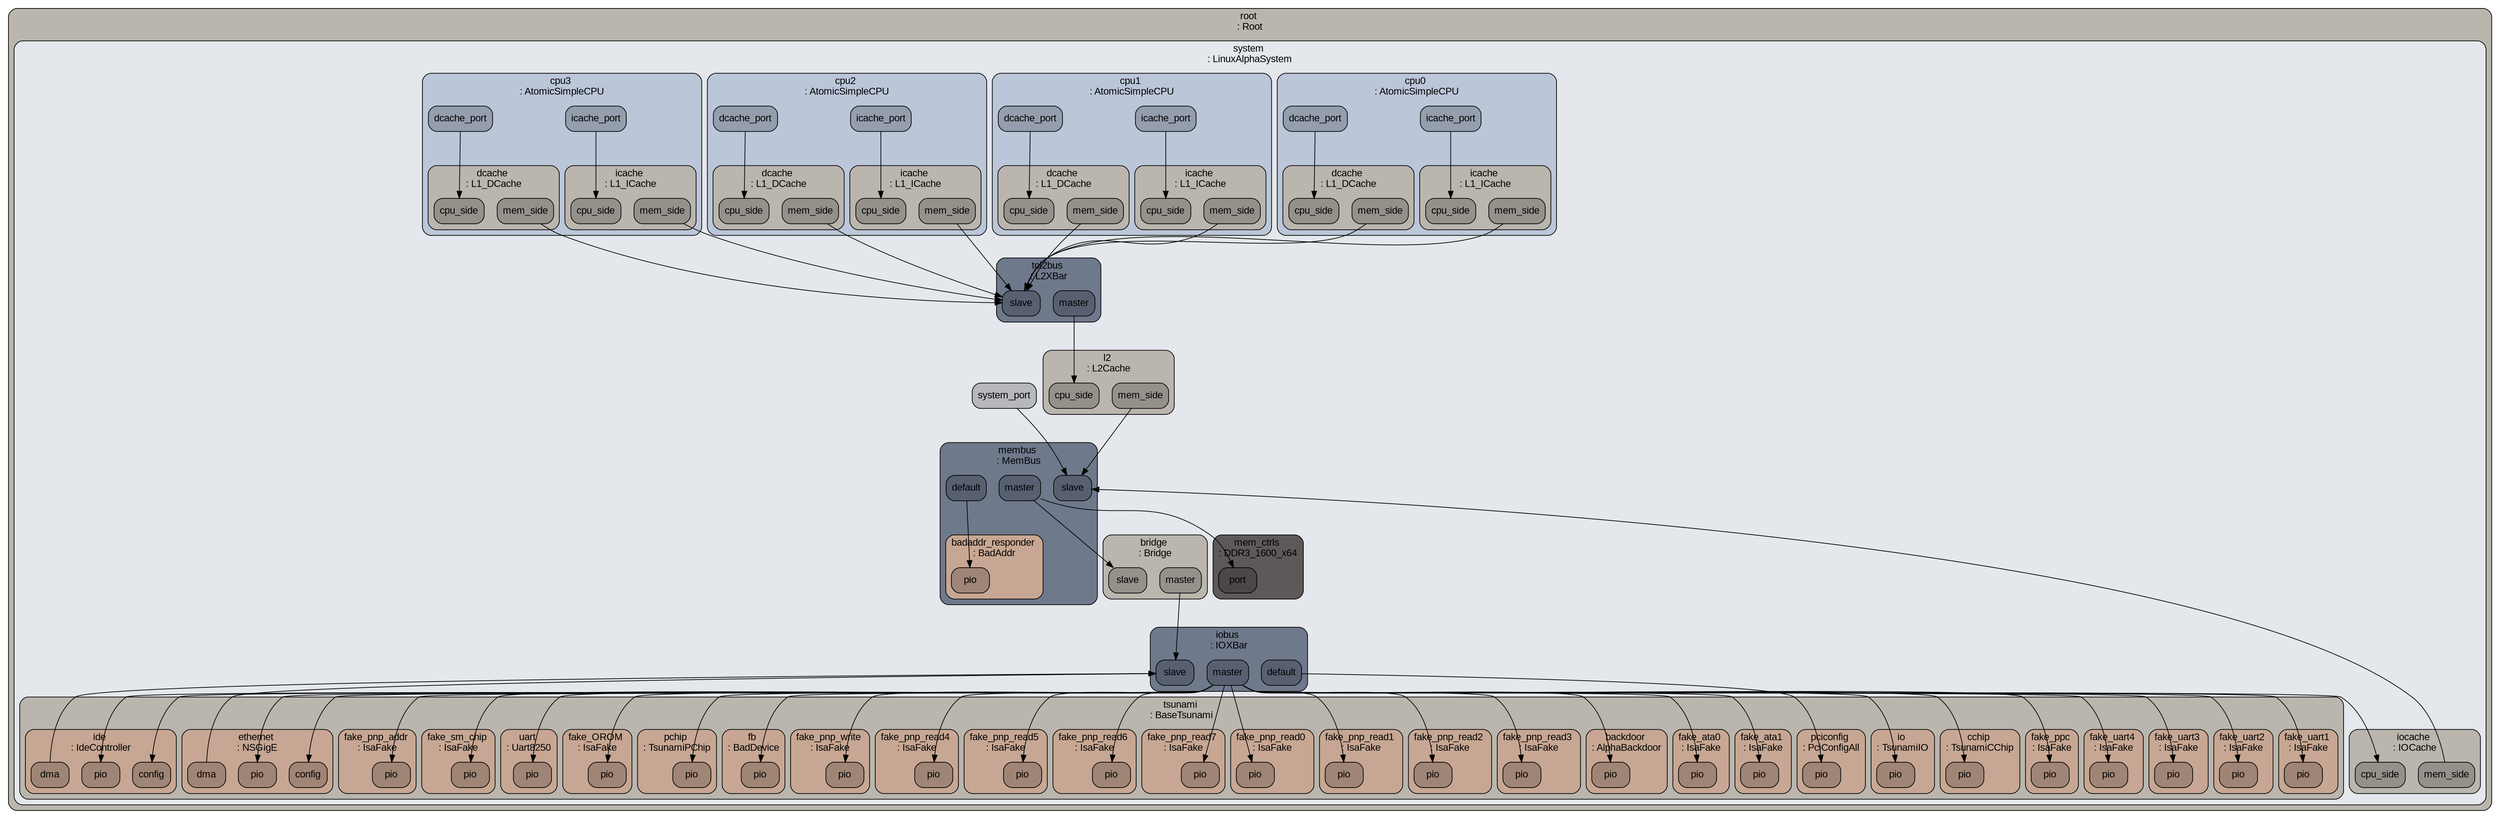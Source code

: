 digraph G {
ranksep="1.3";
subgraph cluster_root {
fontname=Arial;
color="#000000";
style="rounded, filled";
tooltip="eventq_index&#61;0&#10;full_system&#61;true&#10;sim_quantum&#61;0&#10;time_sync_enable&#61;false&#10;time_sync_period&#61;100000000000&#10;time_sync_spin_threshold&#61;100000000";
label="root \n: Root";
shape=Mrecord;
fontsize=14;
fillcolor="#bab6ae";
fontcolor="#000000";
subgraph cluster_system {
fontname=Arial;
color="#000000";
style="rounded, filled";
tooltip="boot_cpu_frequency&#61;500&#10;boot_osflags&#61;root=/dev/hda1 console=ttyS0&#10;cache_line_size&#61;64&#10;clk_domain&#61;system.clk_domain&#10;console&#61;/home/itecgo/Tools/GEM5/system/binaries/console&#10;eventq_index&#61;0&#10;init_param&#61;0&#10;kernel&#61;/home/itecgo/Tools/GEM5/system/binaries/vmlinux_2.6.27-gcc_4.3.4&#10;kernel_addr_check&#61;true&#10;load_addr_mask&#61;1099511627775&#10;load_offset&#61;0&#10;mem_mode&#61;atomic&#10;mem_ranges&#61;0:536870911&#10;memories&#61;system.mem_ctrls&#10;mmap_using_noreserve&#61;false&#10;multi_thread&#61;false&#10;num_work_ids&#61;16&#10;numa&#61;false&#10;pal&#61;/home/itecgo/Tools/GEM5/system/binaries/tsb_osfpal&#10;readfile&#61;ext/parsec/2.1/run_scripts/ferret_4c_simsmall.rcS&#10;symbolfile&#61;&#10;system_rev&#61;1024&#10;system_type&#61;34&#10;work_begin_ckpt_count&#61;0&#10;work_begin_cpu_id_exit&#61;-1&#10;work_begin_exit_count&#61;0&#10;work_cpus_ckpt_count&#61;0&#10;work_end_ckpt_count&#61;0&#10;work_end_exit_count&#61;0&#10;work_item_id&#61;-1";
label="system \n: LinuxAlphaSystem";
shape=Mrecord;
fontsize=14;
fillcolor="#e4e7eb";
fontcolor="#000000";
system_system_port [fontname=Arial, color="#000000", style="rounded, filled", label=system_port, shape=Mrecord, fontsize=14, fillcolor="#b6b8bc", fontcolor="#000000"];
subgraph cluster_system_tol2bus {
fontname=Arial;
color="#000000";
style="rounded, filled";
tooltip="clk_domain&#61;system.cpu_clk_domain&#10;eventq_index&#61;0&#10;forward_latency&#61;0&#10;frontend_latency&#61;1&#10;numa&#61;false&#10;response_latency&#61;1&#10;snoop_filter&#61;system.tol2bus.snoop_filter&#10;snoop_response_latency&#61;1&#10;system&#61;system&#10;use_default_range&#61;false&#10;width&#61;32";
label="tol2bus \n: L2XBar";
shape=Mrecord;
fontsize=14;
fillcolor="#6f798c";
fontcolor="#000000";
system_tol2bus_master [fontname=Arial, color="#000000", style="rounded, filled", label=master, shape=Mrecord, fontsize=14, fillcolor="#586070", fontcolor="#000000"];
system_tol2bus_slave [fontname=Arial, color="#000000", style="rounded, filled", label=slave, shape=Mrecord, fontsize=14, fillcolor="#586070", fontcolor="#000000"];
subgraph cluster_system_tol2bus_snoop_filter {
fontname=Arial;
color="#000000";
style="rounded, filled";
tooltip="eventq_index&#61;0&#10;lookup_latency&#61;0&#10;max_capacity&#61;8388608&#10;system&#61;system";
label="snoop_filter \n: SnoopFilter";
shape=Mrecord;
fontsize=14;
fillcolor="#bab6ae";
fontcolor="#000000";
}

}

subgraph cluster_system_membus {
fontname=Arial;
color="#000000";
style="rounded, filled";
tooltip="clk_domain&#61;system.clk_domain&#10;eventq_index&#61;0&#10;forward_latency&#61;4&#10;frontend_latency&#61;3&#10;numa&#61;false&#10;response_latency&#61;2&#10;snoop_filter&#61;Null&#10;snoop_response_latency&#61;4&#10;system&#61;system&#10;use_default_range&#61;false&#10;width&#61;16";
label="membus \n: MemBus";
shape=Mrecord;
fontsize=14;
fillcolor="#6f798c";
fontcolor="#000000";
system_membus_default [fontname=Arial, color="#000000", style="rounded, filled", label=default, shape=Mrecord, fontsize=14, fillcolor="#586070", fontcolor="#000000"];
system_membus_master [fontname=Arial, color="#000000", style="rounded, filled", label=master, shape=Mrecord, fontsize=14, fillcolor="#586070", fontcolor="#000000"];
system_membus_slave [fontname=Arial, color="#000000", style="rounded, filled", label=slave, shape=Mrecord, fontsize=14, fillcolor="#586070", fontcolor="#000000"];
subgraph cluster_system_membus_badaddr_responder {
fontname=Arial;
color="#000000";
style="rounded, filled";
tooltip="clk_domain&#61;system.clk_domain&#10;eventq_index&#61;0&#10;fake_mem&#61;false&#10;numa&#61;false&#10;pio_addr&#61;0&#10;pio_latency&#61;100000&#10;pio_size&#61;8&#10;ret_bad_addr&#61;true&#10;ret_data16&#61;65535&#10;ret_data32&#61;4294967295&#10;ret_data64&#61;18446744073709551615&#10;ret_data8&#61;255&#10;system&#61;system&#10;update_data&#61;false&#10;warn_access&#61;";
label="badaddr_responder \n: BadAddr";
shape=Mrecord;
fontsize=14;
fillcolor="#c7a793";
fontcolor="#000000";
system_membus_badaddr_responder_pio [fontname=Arial, color="#000000", style="rounded, filled", label=pio, shape=Mrecord, fontsize=14, fillcolor="#9f8575", fontcolor="#000000"];
}

}

subgraph cluster_system_voltage_domain {
fontname=Arial;
color="#000000";
style="rounded, filled";
tooltip="eventq_index&#61;0&#10;voltage&#61;1.000000";
label="voltage_domain \n: VoltageDomain";
shape=Mrecord;
fontsize=14;
fillcolor="#bab6ae";
fontcolor="#000000";
}

subgraph cluster_system_iocache {
fontname=Arial;
color="#000000";
style="rounded, filled";
tooltip="addr_ranges&#61;0:536870911&#10;assoc&#61;8&#10;clk_domain&#61;system.clk_domain&#10;clusivity&#61;mostly_incl&#10;demand_mshr_reserve&#61;1&#10;eventq_index&#61;0&#10;forward_snoops&#61;false&#10;hit_latency&#61;50&#10;is_read_only&#61;false&#10;max_miss_count&#61;0&#10;mshrs&#61;20&#10;numa&#61;false&#10;prefetch_on_access&#61;false&#10;prefetcher&#61;Null&#10;response_latency&#61;50&#10;sequential_access&#61;false&#10;size&#61;1024&#10;system&#61;system&#10;tags&#61;system.iocache.tags&#10;tgts_per_mshr&#61;12&#10;write_buffers&#61;8&#10;writeback_clean&#61;false";
label="iocache \n: IOCache";
shape=Mrecord;
fontsize=14;
fillcolor="#bab6ae";
fontcolor="#000000";
system_iocache_mem_side [fontname=Arial, color="#000000", style="rounded, filled", label=mem_side, shape=Mrecord, fontsize=14, fillcolor="#94918b", fontcolor="#000000"];
system_iocache_cpu_side [fontname=Arial, color="#000000", style="rounded, filled", label=cpu_side, shape=Mrecord, fontsize=14, fillcolor="#94918b", fontcolor="#000000"];
subgraph cluster_system_iocache_tags {
fontname=Arial;
color="#000000";
style="rounded, filled";
tooltip="assoc&#61;8&#10;block_size&#61;64&#10;clk_domain&#61;system.clk_domain&#10;eventq_index&#61;0&#10;hit_latency&#61;50&#10;sequential_access&#61;false&#10;size&#61;1024";
label="tags \n: LRU";
shape=Mrecord;
fontsize=14;
fillcolor="#9f9c95";
fontcolor="#000000";
}

}

subgraph cluster_system_bridge {
fontname=Arial;
color="#000000";
style="rounded, filled";
tooltip="clk_domain&#61;system.clk_domain&#10;delay&#61;50000&#10;eventq_index&#61;0&#10;numa&#61;false&#10;ranges&#61;8796093022208:18446744073709551615&#10;req_size&#61;16&#10;resp_size&#61;16";
label="bridge \n: Bridge";
shape=Mrecord;
fontsize=14;
fillcolor="#bab6ae";
fontcolor="#000000";
system_bridge_master [fontname=Arial, color="#000000", style="rounded, filled", label=master, shape=Mrecord, fontsize=14, fillcolor="#94918b", fontcolor="#000000"];
system_bridge_slave [fontname=Arial, color="#000000", style="rounded, filled", label=slave, shape=Mrecord, fontsize=14, fillcolor="#94918b", fontcolor="#000000"];
}

subgraph cluster_system_disk0 {
fontname=Arial;
color="#000000";
style="rounded, filled";
tooltip="delay&#61;1000000&#10;driveID&#61;master&#10;eventq_index&#61;0&#10;image&#61;system.disk0.image";
label="disk0 \n: CowIdeDisk";
shape=Mrecord;
fontsize=14;
fillcolor="#bab6ae";
fontcolor="#000000";
subgraph cluster_system_disk0_image {
fontname=Arial;
color="#000000";
style="rounded, filled";
tooltip="child&#61;system.disk0.image.child&#10;eventq_index&#61;0&#10;image_file&#61;&#10;read_only&#61;false&#10;table_size&#61;65536";
label="image \n: CowDiskImage";
shape=Mrecord;
fontsize=14;
fillcolor="#9f9c95";
fontcolor="#000000";
subgraph cluster_system_disk0_image_child {
fontname=Arial;
color="#000000";
style="rounded, filled";
tooltip="eventq_index&#61;0&#10;image_file&#61;/home/itecgo/Tools/GEM5/system/disks/linux-parsec-2-1-m5-with-test-inputs.img&#10;read_only&#61;true";
label="child \n: RawDiskImage";
shape=Mrecord;
fontsize=14;
fillcolor="#84827c";
fontcolor="#000000";
}

}

}

subgraph cluster_system_disk2 {
fontname=Arial;
color="#000000";
style="rounded, filled";
tooltip="delay&#61;1000000&#10;driveID&#61;master&#10;eventq_index&#61;0&#10;image&#61;system.disk2.image";
label="disk2 \n: CowIdeDisk";
shape=Mrecord;
fontsize=14;
fillcolor="#bab6ae";
fontcolor="#000000";
subgraph cluster_system_disk2_image {
fontname=Arial;
color="#000000";
style="rounded, filled";
tooltip="child&#61;system.disk2.image.child&#10;eventq_index&#61;0&#10;image_file&#61;&#10;read_only&#61;false&#10;table_size&#61;65536";
label="image \n: CowDiskImage";
shape=Mrecord;
fontsize=14;
fillcolor="#9f9c95";
fontcolor="#000000";
subgraph cluster_system_disk2_image_child {
fontname=Arial;
color="#000000";
style="rounded, filled";
tooltip="eventq_index&#61;0&#10;image_file&#61;/home/itecgo/Tools/GEM5/system/disks/linux-bigswap2.img&#10;read_only&#61;true";
label="child \n: RawDiskImage";
shape=Mrecord;
fontsize=14;
fillcolor="#84827c";
fontcolor="#000000";
}

}

}

subgraph cluster_system_terminal {
fontname=Arial;
color="#000000";
style="rounded, filled";
tooltip="eventq_index&#61;0&#10;intr_control&#61;system.intrctrl&#10;number&#61;0&#10;output&#61;true&#10;port&#61;3456";
label="terminal \n: Terminal";
shape=Mrecord;
fontsize=14;
fillcolor="#bab6ae";
fontcolor="#000000";
}

subgraph cluster_system_clk_domain {
fontname=Arial;
color="#000000";
style="rounded, filled";
tooltip="clock&#61;1000&#10;domain_id&#61;-1&#10;eventq_index&#61;0&#10;init_perf_level&#61;0&#10;voltage_domain&#61;system.voltage_domain";
label="clk_domain \n: SrcClockDomain";
shape=Mrecord;
fontsize=14;
fillcolor="#bab6ae";
fontcolor="#000000";
}

subgraph cluster_system_intrctrl {
fontname=Arial;
color="#000000";
style="rounded, filled";
tooltip="eventq_index&#61;0&#10;sys&#61;system";
label="intrctrl \n: IntrControl";
shape=Mrecord;
fontsize=14;
fillcolor="#bab6ae";
fontcolor="#000000";
}

subgraph cluster_system_simple_disk {
fontname=Arial;
color="#000000";
style="rounded, filled";
tooltip="disk&#61;system.simple_disk.disk&#10;eventq_index&#61;0&#10;system&#61;system";
label="simple_disk \n: SimpleDisk";
shape=Mrecord;
fontsize=14;
fillcolor="#bab6ae";
fontcolor="#000000";
subgraph cluster_system_simple_disk_disk {
fontname=Arial;
color="#000000";
style="rounded, filled";
tooltip="eventq_index&#61;0&#10;image_file&#61;/home/itecgo/Tools/GEM5/system/disks/linux-parsec-2-1-m5-with-test-inputs.img&#10;read_only&#61;true";
label="disk \n: RawDiskImage";
shape=Mrecord;
fontsize=14;
fillcolor="#9f9c95";
fontcolor="#000000";
}

}

subgraph cluster_system_tsunami {
fontname=Arial;
color="#000000";
style="rounded, filled";
tooltip="eventq_index&#61;0&#10;intrctrl&#61;system.intrctrl&#10;system&#61;system";
label="tsunami \n: BaseTsunami";
shape=Mrecord;
fontsize=14;
fillcolor="#bab6ae";
fontcolor="#000000";
subgraph cluster_system_tsunami_fake_uart1 {
fontname=Arial;
color="#000000";
style="rounded, filled";
tooltip="clk_domain&#61;system.clk_domain&#10;eventq_index&#61;0&#10;fake_mem&#61;false&#10;numa&#61;false&#10;pio_addr&#61;8804615848696&#10;pio_latency&#61;100000&#10;pio_size&#61;8&#10;ret_bad_addr&#61;false&#10;ret_data16&#61;65535&#10;ret_data32&#61;4294967295&#10;ret_data64&#61;18446744073709551615&#10;ret_data8&#61;255&#10;system&#61;system&#10;update_data&#61;false&#10;warn_access&#61;";
label="fake_uart1 \n: IsaFake";
shape=Mrecord;
fontsize=14;
fillcolor="#c7a793";
fontcolor="#000000";
system_tsunami_fake_uart1_pio [fontname=Arial, color="#000000", style="rounded, filled", label=pio, shape=Mrecord, fontsize=14, fillcolor="#9f8575", fontcolor="#000000"];
}

subgraph cluster_system_tsunami_fake_uart2 {
fontname=Arial;
color="#000000";
style="rounded, filled";
tooltip="clk_domain&#61;system.clk_domain&#10;eventq_index&#61;0&#10;fake_mem&#61;false&#10;numa&#61;false&#10;pio_addr&#61;8804615848936&#10;pio_latency&#61;100000&#10;pio_size&#61;8&#10;ret_bad_addr&#61;false&#10;ret_data16&#61;65535&#10;ret_data32&#61;4294967295&#10;ret_data64&#61;18446744073709551615&#10;ret_data8&#61;255&#10;system&#61;system&#10;update_data&#61;false&#10;warn_access&#61;";
label="fake_uart2 \n: IsaFake";
shape=Mrecord;
fontsize=14;
fillcolor="#c7a793";
fontcolor="#000000";
system_tsunami_fake_uart2_pio [fontname=Arial, color="#000000", style="rounded, filled", label=pio, shape=Mrecord, fontsize=14, fillcolor="#9f8575", fontcolor="#000000"];
}

subgraph cluster_system_tsunami_fake_uart3 {
fontname=Arial;
color="#000000";
style="rounded, filled";
tooltip="clk_domain&#61;system.clk_domain&#10;eventq_index&#61;0&#10;fake_mem&#61;false&#10;numa&#61;false&#10;pio_addr&#61;8804615848680&#10;pio_latency&#61;100000&#10;pio_size&#61;8&#10;ret_bad_addr&#61;false&#10;ret_data16&#61;65535&#10;ret_data32&#61;4294967295&#10;ret_data64&#61;18446744073709551615&#10;ret_data8&#61;255&#10;system&#61;system&#10;update_data&#61;false&#10;warn_access&#61;";
label="fake_uart3 \n: IsaFake";
shape=Mrecord;
fontsize=14;
fillcolor="#c7a793";
fontcolor="#000000";
system_tsunami_fake_uart3_pio [fontname=Arial, color="#000000", style="rounded, filled", label=pio, shape=Mrecord, fontsize=14, fillcolor="#9f8575", fontcolor="#000000"];
}

subgraph cluster_system_tsunami_fake_uart4 {
fontname=Arial;
color="#000000";
style="rounded, filled";
tooltip="clk_domain&#61;system.clk_domain&#10;eventq_index&#61;0&#10;fake_mem&#61;false&#10;numa&#61;false&#10;pio_addr&#61;8804615848944&#10;pio_latency&#61;100000&#10;pio_size&#61;8&#10;ret_bad_addr&#61;false&#10;ret_data16&#61;65535&#10;ret_data32&#61;4294967295&#10;ret_data64&#61;18446744073709551615&#10;ret_data8&#61;255&#10;system&#61;system&#10;update_data&#61;false&#10;warn_access&#61;";
label="fake_uart4 \n: IsaFake";
shape=Mrecord;
fontsize=14;
fillcolor="#c7a793";
fontcolor="#000000";
system_tsunami_fake_uart4_pio [fontname=Arial, color="#000000", style="rounded, filled", label=pio, shape=Mrecord, fontsize=14, fillcolor="#9f8575", fontcolor="#000000"];
}

subgraph cluster_system_tsunami_fake_ppc {
fontname=Arial;
color="#000000";
style="rounded, filled";
tooltip="clk_domain&#61;system.clk_domain&#10;eventq_index&#61;0&#10;fake_mem&#61;false&#10;numa&#61;false&#10;pio_addr&#61;8804615848891&#10;pio_latency&#61;100000&#10;pio_size&#61;8&#10;ret_bad_addr&#61;false&#10;ret_data16&#61;65535&#10;ret_data32&#61;4294967295&#10;ret_data64&#61;18446744073709551615&#10;ret_data8&#61;255&#10;system&#61;system&#10;update_data&#61;false&#10;warn_access&#61;";
label="fake_ppc \n: IsaFake";
shape=Mrecord;
fontsize=14;
fillcolor="#c7a793";
fontcolor="#000000";
system_tsunami_fake_ppc_pio [fontname=Arial, color="#000000", style="rounded, filled", label=pio, shape=Mrecord, fontsize=14, fillcolor="#9f8575", fontcolor="#000000"];
}

subgraph cluster_system_tsunami_cchip {
fontname=Arial;
color="#000000";
style="rounded, filled";
tooltip="clk_domain&#61;system.clk_domain&#10;eventq_index&#61;0&#10;numa&#61;false&#10;pio_addr&#61;8803072344064&#10;pio_latency&#61;100000&#10;system&#61;system&#10;tsunami&#61;system.tsunami";
label="cchip \n: TsunamiCChip";
shape=Mrecord;
fontsize=14;
fillcolor="#c7a793";
fontcolor="#000000";
system_tsunami_cchip_pio [fontname=Arial, color="#000000", style="rounded, filled", label=pio, shape=Mrecord, fontsize=14, fillcolor="#9f8575", fontcolor="#000000"];
}

subgraph cluster_system_tsunami_io {
fontname=Arial;
color="#000000";
style="rounded, filled";
tooltip="clk_domain&#61;system.clk_domain&#10;eventq_index&#61;0&#10;frequency&#61;976562500&#10;numa&#61;false&#10;pio_addr&#61;8804615847936&#10;pio_latency&#61;100000&#10;system&#61;system&#10;time&#61;Thu Jan  1 00:00:00 2009&#10;tsunami&#61;system.tsunami&#10;year_is_bcd&#61;false";
label="io \n: TsunamiIO";
shape=Mrecord;
fontsize=14;
fillcolor="#c7a793";
fontcolor="#000000";
system_tsunami_io_pio [fontname=Arial, color="#000000", style="rounded, filled", label=pio, shape=Mrecord, fontsize=14, fillcolor="#9f8575", fontcolor="#000000"];
}

subgraph cluster_system_tsunami_pciconfig {
fontname=Arial;
color="#000000";
style="rounded, filled";
tooltip="bus&#61;0&#10;clk_domain&#61;system.clk_domain&#10;eventq_index&#61;0&#10;numa&#61;false&#10;pio_addr&#61;0&#10;pio_latency&#61;30000&#10;platform&#61;system.tsunami&#10;size&#61;16777216&#10;system&#61;system";
label="pciconfig \n: PciConfigAll";
shape=Mrecord;
fontsize=14;
fillcolor="#c7a793";
fontcolor="#000000";
system_tsunami_pciconfig_pio [fontname=Arial, color="#000000", style="rounded, filled", label=pio, shape=Mrecord, fontsize=14, fillcolor="#9f8575", fontcolor="#000000"];
}

subgraph cluster_system_tsunami_fake_ata1 {
fontname=Arial;
color="#000000";
style="rounded, filled";
tooltip="clk_domain&#61;system.clk_domain&#10;eventq_index&#61;0&#10;fake_mem&#61;false&#10;numa&#61;false&#10;pio_addr&#61;8804615848304&#10;pio_latency&#61;100000&#10;pio_size&#61;8&#10;ret_bad_addr&#61;false&#10;ret_data16&#61;65535&#10;ret_data32&#61;4294967295&#10;ret_data64&#61;18446744073709551615&#10;ret_data8&#61;255&#10;system&#61;system&#10;update_data&#61;false&#10;warn_access&#61;";
label="fake_ata1 \n: IsaFake";
shape=Mrecord;
fontsize=14;
fillcolor="#c7a793";
fontcolor="#000000";
system_tsunami_fake_ata1_pio [fontname=Arial, color="#000000", style="rounded, filled", label=pio, shape=Mrecord, fontsize=14, fillcolor="#9f8575", fontcolor="#000000"];
}

subgraph cluster_system_tsunami_fake_ata0 {
fontname=Arial;
color="#000000";
style="rounded, filled";
tooltip="clk_domain&#61;system.clk_domain&#10;eventq_index&#61;0&#10;fake_mem&#61;false&#10;numa&#61;false&#10;pio_addr&#61;8804615848432&#10;pio_latency&#61;100000&#10;pio_size&#61;8&#10;ret_bad_addr&#61;false&#10;ret_data16&#61;65535&#10;ret_data32&#61;4294967295&#10;ret_data64&#61;18446744073709551615&#10;ret_data8&#61;255&#10;system&#61;system&#10;update_data&#61;false&#10;warn_access&#61;";
label="fake_ata0 \n: IsaFake";
shape=Mrecord;
fontsize=14;
fillcolor="#c7a793";
fontcolor="#000000";
system_tsunami_fake_ata0_pio [fontname=Arial, color="#000000", style="rounded, filled", label=pio, shape=Mrecord, fontsize=14, fillcolor="#9f8575", fontcolor="#000000"];
}

subgraph cluster_system_tsunami_backdoor {
fontname=Arial;
color="#000000";
style="rounded, filled";
tooltip="clk_domain&#61;system.clk_domain&#10;cpu&#61;system.cpu0&#10;disk&#61;system.simple_disk&#10;eventq_index&#61;0&#10;numa&#61;false&#10;pio_addr&#61;8804682956800&#10;pio_latency&#61;100000&#10;platform&#61;system.tsunami&#10;system&#61;system&#10;terminal&#61;system.terminal";
label="backdoor \n: AlphaBackdoor";
shape=Mrecord;
fontsize=14;
fillcolor="#c7a793";
fontcolor="#000000";
system_tsunami_backdoor_pio [fontname=Arial, color="#000000", style="rounded, filled", label=pio, shape=Mrecord, fontsize=14, fillcolor="#9f8575", fontcolor="#000000"];
}

subgraph cluster_system_tsunami_fake_pnp_read3 {
fontname=Arial;
color="#000000";
style="rounded, filled";
tooltip="clk_domain&#61;system.clk_domain&#10;eventq_index&#61;0&#10;fake_mem&#61;false&#10;numa&#61;false&#10;pio_addr&#61;8804615848643&#10;pio_latency&#61;100000&#10;pio_size&#61;8&#10;ret_bad_addr&#61;false&#10;ret_data16&#61;65535&#10;ret_data32&#61;4294967295&#10;ret_data64&#61;18446744073709551615&#10;ret_data8&#61;255&#10;system&#61;system&#10;update_data&#61;false&#10;warn_access&#61;";
label="fake_pnp_read3 \n: IsaFake";
shape=Mrecord;
fontsize=14;
fillcolor="#c7a793";
fontcolor="#000000";
system_tsunami_fake_pnp_read3_pio [fontname=Arial, color="#000000", style="rounded, filled", label=pio, shape=Mrecord, fontsize=14, fillcolor="#9f8575", fontcolor="#000000"];
}

subgraph cluster_system_tsunami_fake_pnp_read2 {
fontname=Arial;
color="#000000";
style="rounded, filled";
tooltip="clk_domain&#61;system.clk_domain&#10;eventq_index&#61;0&#10;fake_mem&#61;false&#10;numa&#61;false&#10;pio_addr&#61;8804615848579&#10;pio_latency&#61;100000&#10;pio_size&#61;8&#10;ret_bad_addr&#61;false&#10;ret_data16&#61;65535&#10;ret_data32&#61;4294967295&#10;ret_data64&#61;18446744073709551615&#10;ret_data8&#61;255&#10;system&#61;system&#10;update_data&#61;false&#10;warn_access&#61;";
label="fake_pnp_read2 \n: IsaFake";
shape=Mrecord;
fontsize=14;
fillcolor="#c7a793";
fontcolor="#000000";
system_tsunami_fake_pnp_read2_pio [fontname=Arial, color="#000000", style="rounded, filled", label=pio, shape=Mrecord, fontsize=14, fillcolor="#9f8575", fontcolor="#000000"];
}

subgraph cluster_system_tsunami_fake_pnp_read1 {
fontname=Arial;
color="#000000";
style="rounded, filled";
tooltip="clk_domain&#61;system.clk_domain&#10;eventq_index&#61;0&#10;fake_mem&#61;false&#10;numa&#61;false&#10;pio_addr&#61;8804615848515&#10;pio_latency&#61;100000&#10;pio_size&#61;8&#10;ret_bad_addr&#61;false&#10;ret_data16&#61;65535&#10;ret_data32&#61;4294967295&#10;ret_data64&#61;18446744073709551615&#10;ret_data8&#61;255&#10;system&#61;system&#10;update_data&#61;false&#10;warn_access&#61;";
label="fake_pnp_read1 \n: IsaFake";
shape=Mrecord;
fontsize=14;
fillcolor="#c7a793";
fontcolor="#000000";
system_tsunami_fake_pnp_read1_pio [fontname=Arial, color="#000000", style="rounded, filled", label=pio, shape=Mrecord, fontsize=14, fillcolor="#9f8575", fontcolor="#000000"];
}

subgraph cluster_system_tsunami_fake_pnp_read0 {
fontname=Arial;
color="#000000";
style="rounded, filled";
tooltip="clk_domain&#61;system.clk_domain&#10;eventq_index&#61;0&#10;fake_mem&#61;false&#10;numa&#61;false&#10;pio_addr&#61;8804615848451&#10;pio_latency&#61;100000&#10;pio_size&#61;8&#10;ret_bad_addr&#61;false&#10;ret_data16&#61;65535&#10;ret_data32&#61;4294967295&#10;ret_data64&#61;18446744073709551615&#10;ret_data8&#61;255&#10;system&#61;system&#10;update_data&#61;false&#10;warn_access&#61;";
label="fake_pnp_read0 \n: IsaFake";
shape=Mrecord;
fontsize=14;
fillcolor="#c7a793";
fontcolor="#000000";
system_tsunami_fake_pnp_read0_pio [fontname=Arial, color="#000000", style="rounded, filled", label=pio, shape=Mrecord, fontsize=14, fillcolor="#9f8575", fontcolor="#000000"];
}

subgraph cluster_system_tsunami_fake_pnp_read7 {
fontname=Arial;
color="#000000";
style="rounded, filled";
tooltip="clk_domain&#61;system.clk_domain&#10;eventq_index&#61;0&#10;fake_mem&#61;false&#10;numa&#61;false&#10;pio_addr&#61;8804615848899&#10;pio_latency&#61;100000&#10;pio_size&#61;8&#10;ret_bad_addr&#61;false&#10;ret_data16&#61;65535&#10;ret_data32&#61;4294967295&#10;ret_data64&#61;18446744073709551615&#10;ret_data8&#61;255&#10;system&#61;system&#10;update_data&#61;false&#10;warn_access&#61;";
label="fake_pnp_read7 \n: IsaFake";
shape=Mrecord;
fontsize=14;
fillcolor="#c7a793";
fontcolor="#000000";
system_tsunami_fake_pnp_read7_pio [fontname=Arial, color="#000000", style="rounded, filled", label=pio, shape=Mrecord, fontsize=14, fillcolor="#9f8575", fontcolor="#000000"];
}

subgraph cluster_system_tsunami_fake_pnp_read6 {
fontname=Arial;
color="#000000";
style="rounded, filled";
tooltip="clk_domain&#61;system.clk_domain&#10;eventq_index&#61;0&#10;fake_mem&#61;false&#10;numa&#61;false&#10;pio_addr&#61;8804615848835&#10;pio_latency&#61;100000&#10;pio_size&#61;8&#10;ret_bad_addr&#61;false&#10;ret_data16&#61;65535&#10;ret_data32&#61;4294967295&#10;ret_data64&#61;18446744073709551615&#10;ret_data8&#61;255&#10;system&#61;system&#10;update_data&#61;false&#10;warn_access&#61;";
label="fake_pnp_read6 \n: IsaFake";
shape=Mrecord;
fontsize=14;
fillcolor="#c7a793";
fontcolor="#000000";
system_tsunami_fake_pnp_read6_pio [fontname=Arial, color="#000000", style="rounded, filled", label=pio, shape=Mrecord, fontsize=14, fillcolor="#9f8575", fontcolor="#000000"];
}

subgraph cluster_system_tsunami_fake_pnp_read5 {
fontname=Arial;
color="#000000";
style="rounded, filled";
tooltip="clk_domain&#61;system.clk_domain&#10;eventq_index&#61;0&#10;fake_mem&#61;false&#10;numa&#61;false&#10;pio_addr&#61;8804615848771&#10;pio_latency&#61;100000&#10;pio_size&#61;8&#10;ret_bad_addr&#61;false&#10;ret_data16&#61;65535&#10;ret_data32&#61;4294967295&#10;ret_data64&#61;18446744073709551615&#10;ret_data8&#61;255&#10;system&#61;system&#10;update_data&#61;false&#10;warn_access&#61;";
label="fake_pnp_read5 \n: IsaFake";
shape=Mrecord;
fontsize=14;
fillcolor="#c7a793";
fontcolor="#000000";
system_tsunami_fake_pnp_read5_pio [fontname=Arial, color="#000000", style="rounded, filled", label=pio, shape=Mrecord, fontsize=14, fillcolor="#9f8575", fontcolor="#000000"];
}

subgraph cluster_system_tsunami_fake_pnp_read4 {
fontname=Arial;
color="#000000";
style="rounded, filled";
tooltip="clk_domain&#61;system.clk_domain&#10;eventq_index&#61;0&#10;fake_mem&#61;false&#10;numa&#61;false&#10;pio_addr&#61;8804615848707&#10;pio_latency&#61;100000&#10;pio_size&#61;8&#10;ret_bad_addr&#61;false&#10;ret_data16&#61;65535&#10;ret_data32&#61;4294967295&#10;ret_data64&#61;18446744073709551615&#10;ret_data8&#61;255&#10;system&#61;system&#10;update_data&#61;false&#10;warn_access&#61;";
label="fake_pnp_read4 \n: IsaFake";
shape=Mrecord;
fontsize=14;
fillcolor="#c7a793";
fontcolor="#000000";
system_tsunami_fake_pnp_read4_pio [fontname=Arial, color="#000000", style="rounded, filled", label=pio, shape=Mrecord, fontsize=14, fillcolor="#9f8575", fontcolor="#000000"];
}

subgraph cluster_system_tsunami_fake_pnp_write {
fontname=Arial;
color="#000000";
style="rounded, filled";
tooltip="clk_domain&#61;system.clk_domain&#10;eventq_index&#61;0&#10;fake_mem&#61;false&#10;numa&#61;false&#10;pio_addr&#61;8804615850617&#10;pio_latency&#61;100000&#10;pio_size&#61;8&#10;ret_bad_addr&#61;false&#10;ret_data16&#61;65535&#10;ret_data32&#61;4294967295&#10;ret_data64&#61;18446744073709551615&#10;ret_data8&#61;255&#10;system&#61;system&#10;update_data&#61;false&#10;warn_access&#61;";
label="fake_pnp_write \n: IsaFake";
shape=Mrecord;
fontsize=14;
fillcolor="#c7a793";
fontcolor="#000000";
system_tsunami_fake_pnp_write_pio [fontname=Arial, color="#000000", style="rounded, filled", label=pio, shape=Mrecord, fontsize=14, fillcolor="#9f8575", fontcolor="#000000"];
}

subgraph cluster_system_tsunami_fb {
fontname=Arial;
color="#000000";
style="rounded, filled";
tooltip="clk_domain&#61;system.clk_domain&#10;devicename&#61;FrameBuffer&#10;eventq_index&#61;0&#10;numa&#61;false&#10;pio_addr&#61;8804615848912&#10;pio_latency&#61;100000&#10;system&#61;system";
label="fb \n: BadDevice";
shape=Mrecord;
fontsize=14;
fillcolor="#c7a793";
fontcolor="#000000";
system_tsunami_fb_pio [fontname=Arial, color="#000000", style="rounded, filled", label=pio, shape=Mrecord, fontsize=14, fillcolor="#9f8575", fontcolor="#000000"];
}

subgraph cluster_system_tsunami_pchip {
fontname=Arial;
color="#000000";
style="rounded, filled";
tooltip="clk_domain&#61;system.clk_domain&#10;eventq_index&#61;0&#10;numa&#61;false&#10;pio_addr&#61;8802535473152&#10;pio_latency&#61;100000&#10;system&#61;system&#10;tsunami&#61;system.tsunami";
label="pchip \n: TsunamiPChip";
shape=Mrecord;
fontsize=14;
fillcolor="#c7a793";
fontcolor="#000000";
system_tsunami_pchip_pio [fontname=Arial, color="#000000", style="rounded, filled", label=pio, shape=Mrecord, fontsize=14, fillcolor="#9f8575", fontcolor="#000000"];
}

subgraph cluster_system_tsunami_fake_OROM {
fontname=Arial;
color="#000000";
style="rounded, filled";
tooltip="clk_domain&#61;system.clk_domain&#10;eventq_index&#61;0&#10;fake_mem&#61;false&#10;numa&#61;false&#10;pio_addr&#61;8796093677568&#10;pio_latency&#61;100000&#10;pio_size&#61;393216&#10;ret_bad_addr&#61;false&#10;ret_data16&#61;65535&#10;ret_data32&#61;4294967295&#10;ret_data64&#61;18446744073709551615&#10;ret_data8&#61;255&#10;system&#61;system&#10;update_data&#61;false&#10;warn_access&#61;";
label="fake_OROM \n: IsaFake";
shape=Mrecord;
fontsize=14;
fillcolor="#c7a793";
fontcolor="#000000";
system_tsunami_fake_OROM_pio [fontname=Arial, color="#000000", style="rounded, filled", label=pio, shape=Mrecord, fontsize=14, fillcolor="#9f8575", fontcolor="#000000"];
}

subgraph cluster_system_tsunami_uart {
fontname=Arial;
color="#000000";
style="rounded, filled";
tooltip="clk_domain&#61;system.clk_domain&#10;eventq_index&#61;0&#10;numa&#61;false&#10;pio_addr&#61;8804615848952&#10;pio_latency&#61;100000&#10;platform&#61;system.tsunami&#10;system&#61;system&#10;terminal&#61;system.terminal";
label="uart \n: Uart8250";
shape=Mrecord;
fontsize=14;
fillcolor="#c7a793";
fontcolor="#000000";
system_tsunami_uart_pio [fontname=Arial, color="#000000", style="rounded, filled", label=pio, shape=Mrecord, fontsize=14, fillcolor="#9f8575", fontcolor="#000000"];
}

subgraph cluster_system_tsunami_fake_sm_chip {
fontname=Arial;
color="#000000";
style="rounded, filled";
tooltip="clk_domain&#61;system.clk_domain&#10;eventq_index&#61;0&#10;fake_mem&#61;false&#10;numa&#61;false&#10;pio_addr&#61;8804615848816&#10;pio_latency&#61;100000&#10;pio_size&#61;8&#10;ret_bad_addr&#61;false&#10;ret_data16&#61;65535&#10;ret_data32&#61;4294967295&#10;ret_data64&#61;18446744073709551615&#10;ret_data8&#61;255&#10;system&#61;system&#10;update_data&#61;false&#10;warn_access&#61;";
label="fake_sm_chip \n: IsaFake";
shape=Mrecord;
fontsize=14;
fillcolor="#c7a793";
fontcolor="#000000";
system_tsunami_fake_sm_chip_pio [fontname=Arial, color="#000000", style="rounded, filled", label=pio, shape=Mrecord, fontsize=14, fillcolor="#9f8575", fontcolor="#000000"];
}

subgraph cluster_system_tsunami_fake_pnp_addr {
fontname=Arial;
color="#000000";
style="rounded, filled";
tooltip="clk_domain&#61;system.clk_domain&#10;eventq_index&#61;0&#10;fake_mem&#61;false&#10;numa&#61;false&#10;pio_addr&#61;8804615848569&#10;pio_latency&#61;100000&#10;pio_size&#61;8&#10;ret_bad_addr&#61;false&#10;ret_data16&#61;65535&#10;ret_data32&#61;4294967295&#10;ret_data64&#61;18446744073709551615&#10;ret_data8&#61;255&#10;system&#61;system&#10;update_data&#61;false&#10;warn_access&#61;";
label="fake_pnp_addr \n: IsaFake";
shape=Mrecord;
fontsize=14;
fillcolor="#c7a793";
fontcolor="#000000";
system_tsunami_fake_pnp_addr_pio [fontname=Arial, color="#000000", style="rounded, filled", label=pio, shape=Mrecord, fontsize=14, fillcolor="#9f8575", fontcolor="#000000"];
}

subgraph cluster_system_tsunami_ethernet {
fontname=Arial;
color="#000000";
style="rounded, filled";
tooltip="BAR0&#61;1&#10;BAR0LegacyIO&#61;false&#10;BAR0Size&#61;256&#10;BAR1&#61;0&#10;BAR1LegacyIO&#61;false&#10;BAR1Size&#61;4096&#10;BAR2&#61;0&#10;BAR2LegacyIO&#61;false&#10;BAR2Size&#61;0&#10;BAR3&#61;0&#10;BAR3LegacyIO&#61;false&#10;BAR3Size&#61;0&#10;BAR4&#61;0&#10;BAR4LegacyIO&#61;false&#10;BAR4Size&#61;0&#10;BAR5&#61;0&#10;BAR5LegacyIO&#61;false&#10;BAR5Size&#61;0&#10;BIST&#61;0&#10;CacheLineSize&#61;0&#10;CapabilityPtr&#61;0&#10;CardbusCIS&#61;0&#10;ClassCode&#61;2&#10;Command&#61;0&#10;DeviceID&#61;34&#10;ExpansionROM&#61;0&#10;HeaderType&#61;0&#10;InterruptLine&#61;30&#10;InterruptPin&#61;1&#10;LatencyTimer&#61;0&#10;LegacyIOBase&#61;0&#10;MSICAPBaseOffset&#61;0&#10;MSICAPCapId&#61;0&#10;MSICAPMaskBits&#61;0&#10;MSICAPMsgAddr&#61;0&#10;MSICAPMsgCtrl&#61;0&#10;MSICAPMsgData&#61;0&#10;MSICAPMsgUpperAddr&#61;0&#10;MSICAPNextCapability&#61;0&#10;MSICAPPendingBits&#61;0&#10;MSIXCAPBaseOffset&#61;0&#10;MSIXCAPCapId&#61;0&#10;MSIXCAPNextCapability&#61;0&#10;MSIXMsgCtrl&#61;0&#10;MSIXPbaOffset&#61;0&#10;MSIXTableOffset&#61;0&#10;MaximumLatency&#61;52&#10;MinimumGrant&#61;176&#10;PMCAPBaseOffset&#61;0&#10;PMCAPCapId&#61;0&#10;PMCAPCapabilities&#61;0&#10;PMCAPCtrlStatus&#61;0&#10;PMCAPNextCapability&#61;0&#10;PXCAPBaseOffset&#61;0&#10;PXCAPCapId&#61;0&#10;PXCAPCapabilities&#61;0&#10;PXCAPDevCap2&#61;0&#10;PXCAPDevCapabilities&#61;0&#10;PXCAPDevCtrl&#61;0&#10;PXCAPDevCtrl2&#61;0&#10;PXCAPDevStatus&#61;0&#10;PXCAPLinkCap&#61;0&#10;PXCAPLinkCtrl&#61;0&#10;PXCAPLinkStatus&#61;0&#10;PXCAPNextCapability&#61;0&#10;ProgIF&#61;0&#10;Revision&#61;0&#10;Status&#61;656&#10;SubClassCode&#61;0&#10;SubsystemID&#61;0&#10;SubsystemVendorID&#61;0&#10;VendorID&#61;4107&#10;clk_domain&#61;system.clk_domain&#10;config_latency&#61;20000&#10;dma_data_free&#61;false&#10;dma_desc_free&#61;false&#10;dma_no_allocate&#61;true&#10;dma_read_delay&#61;0&#10;dma_read_factor&#61;0&#10;dma_write_delay&#61;0&#10;dma_write_factor&#61;0&#10;eventq_index&#61;0&#10;hardware_address&#61;00:90:00:00:00:01&#10;intr_delay&#61;10000000&#10;numa&#61;false&#10;pci_bus&#61;0&#10;pci_dev&#61;1&#10;pci_func&#61;0&#10;pio_latency&#61;30000&#10;platform&#61;system.tsunami&#10;rss&#61;false&#10;rx_delay&#61;1000000&#10;rx_fifo_size&#61;524288&#10;rx_filter&#61;true&#10;rx_thread&#61;false&#10;system&#61;system&#10;tx_delay&#61;1000000&#10;tx_fifo_size&#61;524288&#10;tx_thread&#61;false";
label="ethernet \n: NSGigE";
shape=Mrecord;
fontsize=14;
fillcolor="#c7a793";
fontcolor="#000000";
system_tsunami_ethernet_config [fontname=Arial, color="#000000", style="rounded, filled", label=config, shape=Mrecord, fontsize=14, fillcolor="#9f8575", fontcolor="#000000"];
system_tsunami_ethernet_dma [fontname=Arial, color="#000000", style="rounded, filled", label=dma, shape=Mrecord, fontsize=14, fillcolor="#9f8575", fontcolor="#000000"];
system_tsunami_ethernet_pio [fontname=Arial, color="#000000", style="rounded, filled", label=pio, shape=Mrecord, fontsize=14, fillcolor="#9f8575", fontcolor="#000000"];
}

subgraph cluster_system_tsunami_ide {
fontname=Arial;
color="#000000";
style="rounded, filled";
tooltip="BAR0&#61;1&#10;BAR0LegacyIO&#61;false&#10;BAR0Size&#61;8&#10;BAR1&#61;1&#10;BAR1LegacyIO&#61;false&#10;BAR1Size&#61;4&#10;BAR2&#61;1&#10;BAR2LegacyIO&#61;false&#10;BAR2Size&#61;8&#10;BAR3&#61;1&#10;BAR3LegacyIO&#61;false&#10;BAR3Size&#61;4&#10;BAR4&#61;1&#10;BAR4LegacyIO&#61;false&#10;BAR4Size&#61;16&#10;BAR5&#61;1&#10;BAR5LegacyIO&#61;false&#10;BAR5Size&#61;0&#10;BIST&#61;0&#10;CacheLineSize&#61;0&#10;CapabilityPtr&#61;0&#10;CardbusCIS&#61;0&#10;ClassCode&#61;1&#10;Command&#61;0&#10;DeviceID&#61;28945&#10;ExpansionROM&#61;0&#10;HeaderType&#61;0&#10;InterruptLine&#61;31&#10;InterruptPin&#61;1&#10;LatencyTimer&#61;0&#10;LegacyIOBase&#61;0&#10;MSICAPBaseOffset&#61;0&#10;MSICAPCapId&#61;0&#10;MSICAPMaskBits&#61;0&#10;MSICAPMsgAddr&#61;0&#10;MSICAPMsgCtrl&#61;0&#10;MSICAPMsgData&#61;0&#10;MSICAPMsgUpperAddr&#61;0&#10;MSICAPNextCapability&#61;0&#10;MSICAPPendingBits&#61;0&#10;MSIXCAPBaseOffset&#61;0&#10;MSIXCAPCapId&#61;0&#10;MSIXCAPNextCapability&#61;0&#10;MSIXMsgCtrl&#61;0&#10;MSIXPbaOffset&#61;0&#10;MSIXTableOffset&#61;0&#10;MaximumLatency&#61;0&#10;MinimumGrant&#61;0&#10;PMCAPBaseOffset&#61;0&#10;PMCAPCapId&#61;0&#10;PMCAPCapabilities&#61;0&#10;PMCAPCtrlStatus&#61;0&#10;PMCAPNextCapability&#61;0&#10;PXCAPBaseOffset&#61;0&#10;PXCAPCapId&#61;0&#10;PXCAPCapabilities&#61;0&#10;PXCAPDevCap2&#61;0&#10;PXCAPDevCapabilities&#61;0&#10;PXCAPDevCtrl&#61;0&#10;PXCAPDevCtrl2&#61;0&#10;PXCAPDevStatus&#61;0&#10;PXCAPLinkCap&#61;0&#10;PXCAPLinkCtrl&#61;0&#10;PXCAPLinkStatus&#61;0&#10;PXCAPNextCapability&#61;0&#10;ProgIF&#61;133&#10;Revision&#61;0&#10;Status&#61;640&#10;SubClassCode&#61;1&#10;SubsystemID&#61;0&#10;SubsystemVendorID&#61;0&#10;VendorID&#61;32902&#10;clk_domain&#61;system.clk_domain&#10;config_latency&#61;20000&#10;ctrl_offset&#61;0&#10;disks&#61;system.disk0 system.disk2&#10;eventq_index&#61;0&#10;io_shift&#61;0&#10;numa&#61;false&#10;pci_bus&#61;0&#10;pci_dev&#61;0&#10;pci_func&#61;0&#10;pio_latency&#61;30000&#10;platform&#61;system.tsunami&#10;system&#61;system";
label="ide \n: IdeController";
shape=Mrecord;
fontsize=14;
fillcolor="#c7a793";
fontcolor="#000000";
system_tsunami_ide_config [fontname=Arial, color="#000000", style="rounded, filled", label=config, shape=Mrecord, fontsize=14, fillcolor="#9f8575", fontcolor="#000000"];
system_tsunami_ide_dma [fontname=Arial, color="#000000", style="rounded, filled", label=dma, shape=Mrecord, fontsize=14, fillcolor="#9f8575", fontcolor="#000000"];
system_tsunami_ide_pio [fontname=Arial, color="#000000", style="rounded, filled", label=pio, shape=Mrecord, fontsize=14, fillcolor="#9f8575", fontcolor="#000000"];
}

}

subgraph cluster_system_l2 {
fontname=Arial;
color="#000000";
style="rounded, filled";
tooltip="addr_ranges&#61;0:18446744073709551615&#10;assoc&#61;8&#10;clk_domain&#61;system.cpu_clk_domain&#10;clusivity&#61;mostly_incl&#10;demand_mshr_reserve&#61;1&#10;eventq_index&#61;0&#10;forward_snoops&#61;true&#10;hit_latency&#61;20&#10;is_read_only&#61;false&#10;max_miss_count&#61;0&#10;mshrs&#61;20&#10;numa&#61;false&#10;prefetch_on_access&#61;false&#10;prefetcher&#61;Null&#10;response_latency&#61;20&#10;sequential_access&#61;false&#10;size&#61;262144&#10;system&#61;system&#10;tags&#61;system.l2.tags&#10;tgts_per_mshr&#61;12&#10;write_buffers&#61;8&#10;writeback_clean&#61;false";
label="l2 \n: L2Cache";
shape=Mrecord;
fontsize=14;
fillcolor="#bab6ae";
fontcolor="#000000";
system_l2_mem_side [fontname=Arial, color="#000000", style="rounded, filled", label=mem_side, shape=Mrecord, fontsize=14, fillcolor="#94918b", fontcolor="#000000"];
system_l2_cpu_side [fontname=Arial, color="#000000", style="rounded, filled", label=cpu_side, shape=Mrecord, fontsize=14, fillcolor="#94918b", fontcolor="#000000"];
subgraph cluster_system_l2_tags {
fontname=Arial;
color="#000000";
style="rounded, filled";
tooltip="assoc&#61;8&#10;block_size&#61;64&#10;clk_domain&#61;system.cpu_clk_domain&#10;eventq_index&#61;0&#10;hit_latency&#61;20&#10;sequential_access&#61;false&#10;size&#61;262144";
label="tags \n: IbRDP";
shape=Mrecord;
fontsize=14;
fillcolor="#9f9c95";
fontcolor="#000000";
}

}

subgraph cluster_system_cpu_voltage_domain {
fontname=Arial;
color="#000000";
style="rounded, filled";
tooltip="eventq_index&#61;0&#10;voltage&#61;1.000000";
label="cpu_voltage_domain \n: VoltageDomain";
shape=Mrecord;
fontsize=14;
fillcolor="#bab6ae";
fontcolor="#000000";
}

subgraph cluster_system_mem_ctrls {
fontname=Arial;
color="#000000";
style="rounded, filled";
tooltip="IDD0&#61;0.075000&#10;IDD02&#61;0.000000&#10;IDD2N&#61;0.050000&#10;IDD2N2&#61;0.000000&#10;IDD2P0&#61;0.000000&#10;IDD2P02&#61;0.000000&#10;IDD2P1&#61;0.000000&#10;IDD2P12&#61;0.000000&#10;IDD3N&#61;0.057000&#10;IDD3N2&#61;0.000000&#10;IDD3P0&#61;0.000000&#10;IDD3P02&#61;0.000000&#10;IDD3P1&#61;0.000000&#10;IDD3P12&#61;0.000000&#10;IDD4R&#61;0.187000&#10;IDD4R2&#61;0.000000&#10;IDD4W&#61;0.165000&#10;IDD4W2&#61;0.000000&#10;IDD5&#61;0.220000&#10;IDD52&#61;0.000000&#10;IDD6&#61;0.000000&#10;IDD62&#61;0.000000&#10;VDD&#61;1.500000&#10;VDD2&#61;0.000000&#10;activation_limit&#61;4&#10;addr_mapping&#61;RoRaBaCoCh&#10;bank_groups_per_rank&#61;0&#10;banks_per_rank&#61;8&#10;burst_length&#61;8&#10;channels&#61;1&#10;clk_domain&#61;system.clk_domain&#10;conf_table_reported&#61;true&#10;device_bus_width&#61;8&#10;device_rowbuffer_size&#61;1024&#10;device_size&#61;536870912&#10;devices_per_rank&#61;8&#10;dll&#61;true&#10;eventq_index&#61;0&#10;in_addr_map&#61;true&#10;max_accesses_per_row&#61;16&#10;mem_sched_policy&#61;frfcfs&#10;min_writes_per_switch&#61;16&#10;null&#61;false&#10;numa&#61;false&#10;page_policy&#61;open_adaptive&#10;range&#61;0:536870911&#10;ranks_per_channel&#61;2&#10;read_buffer_size&#61;32&#10;static_backend_latency&#61;10000&#10;static_frontend_latency&#61;10000&#10;tBURST&#61;5000&#10;tCCD_L&#61;0&#10;tCK&#61;1250&#10;tCL&#61;13750&#10;tCS&#61;2500&#10;tRAS&#61;35000&#10;tRCD&#61;13750&#10;tREFI&#61;7800000&#10;tRFC&#61;260000&#10;tRP&#61;13750&#10;tRRD&#61;6000&#10;tRRD_L&#61;0&#10;tRTP&#61;7500&#10;tRTW&#61;2500&#10;tWR&#61;15000&#10;tWTR&#61;7500&#10;tXAW&#61;30000&#10;tXP&#61;0&#10;tXPDLL&#61;0&#10;tXS&#61;0&#10;tXSDLL&#61;0&#10;write_buffer_size&#61;64&#10;write_high_thresh_perc&#61;85&#10;write_low_thresh_perc&#61;50";
label="mem_ctrls \n: DDR3_1600_x64";
shape=Mrecord;
fontsize=14;
fillcolor="#5e5958";
fontcolor="#000000";
system_mem_ctrls_port [fontname=Arial, color="#000000", style="rounded, filled", label=port, shape=Mrecord, fontsize=14, fillcolor="#4b4746", fontcolor="#000000"];
}

subgraph cluster_system_dvfs_handler {
fontname=Arial;
color="#000000";
style="rounded, filled";
tooltip="domains&#61;&#10;enable&#61;false&#10;eventq_index&#61;0&#10;sys_clk_domain&#61;system.clk_domain&#10;transition_latency&#61;100000000";
label="dvfs_handler \n: DVFSHandler";
shape=Mrecord;
fontsize=14;
fillcolor="#bab6ae";
fontcolor="#000000";
}

subgraph cluster_system_iobus {
fontname=Arial;
color="#000000";
style="rounded, filled";
tooltip="clk_domain&#61;system.clk_domain&#10;eventq_index&#61;0&#10;forward_latency&#61;1&#10;frontend_latency&#61;2&#10;numa&#61;false&#10;response_latency&#61;2&#10;use_default_range&#61;true&#10;width&#61;16";
label="iobus \n: IOXBar";
shape=Mrecord;
fontsize=14;
fillcolor="#6f798c";
fontcolor="#000000";
system_iobus_default [fontname=Arial, color="#000000", style="rounded, filled", label=default, shape=Mrecord, fontsize=14, fillcolor="#586070", fontcolor="#000000"];
system_iobus_master [fontname=Arial, color="#000000", style="rounded, filled", label=master, shape=Mrecord, fontsize=14, fillcolor="#586070", fontcolor="#000000"];
system_iobus_slave [fontname=Arial, color="#000000", style="rounded, filled", label=slave, shape=Mrecord, fontsize=14, fillcolor="#586070", fontcolor="#000000"];
}

subgraph cluster_system_cpu_clk_domain {
fontname=Arial;
color="#000000";
style="rounded, filled";
tooltip="clock&#61;500&#10;domain_id&#61;-1&#10;eventq_index&#61;0&#10;init_perf_level&#61;0&#10;voltage_domain&#61;system.cpu_voltage_domain";
label="cpu_clk_domain \n: SrcClockDomain";
shape=Mrecord;
fontsize=14;
fillcolor="#bab6ae";
fontcolor="#000000";
}

subgraph cluster_system_cpu0 {
fontname=Arial;
color="#000000";
style="rounded, filled";
tooltip="branchPred&#61;Null&#10;checker&#61;Null&#10;clk_domain&#61;system.cpu_clk_domain&#10;cpu_id&#61;0&#10;do_checkpoint_insts&#61;true&#10;do_quiesce&#61;true&#10;do_statistics_insts&#61;true&#10;dtb&#61;system.cpu0.dtb&#10;eventq_index&#61;0&#10;fastmem&#61;false&#10;function_trace&#61;false&#10;function_trace_start&#61;0&#10;interrupts&#61;system.cpu0.interrupts&#10;isa&#61;system.cpu0.isa&#10;itb&#61;system.cpu0.itb&#10;max_insts_all_threads&#61;0&#10;max_insts_any_thread&#61;0&#10;max_loads_all_threads&#61;0&#10;max_loads_any_thread&#61;0&#10;numThreads&#61;1&#10;numa&#61;false&#10;profile&#61;0&#10;progress_interval&#61;0&#10;simpoint_start_insts&#61;&#10;simulate_data_stalls&#61;false&#10;simulate_inst_stalls&#61;false&#10;socket_id&#61;0&#10;switched_out&#61;false&#10;system&#61;system&#10;tracer&#61;system.cpu0.tracer&#10;width&#61;1&#10;workload&#61;";
label="cpu0 \n: AtomicSimpleCPU";
shape=Mrecord;
fontsize=14;
fillcolor="#bbc6d9";
fontcolor="#000000";
system_cpu0_icache_port [fontname=Arial, color="#000000", style="rounded, filled", label=icache_port, shape=Mrecord, fontsize=14, fillcolor="#959ead", fontcolor="#000000"];
system_cpu0_dcache_port [fontname=Arial, color="#000000", style="rounded, filled", label=dcache_port, shape=Mrecord, fontsize=14, fillcolor="#959ead", fontcolor="#000000"];
subgraph cluster_system_cpu0_icache {
fontname=Arial;
color="#000000";
style="rounded, filled";
tooltip="addr_ranges&#61;0:18446744073709551615&#10;assoc&#61;2&#10;clk_domain&#61;system.cpu_clk_domain&#10;clusivity&#61;mostly_incl&#10;demand_mshr_reserve&#61;1&#10;eventq_index&#61;0&#10;forward_snoops&#61;true&#10;hit_latency&#61;2&#10;is_read_only&#61;true&#10;max_miss_count&#61;0&#10;mshrs&#61;4&#10;numa&#61;false&#10;prefetch_on_access&#61;false&#10;prefetcher&#61;Null&#10;response_latency&#61;2&#10;sequential_access&#61;false&#10;size&#61;32768&#10;system&#61;system&#10;tags&#61;system.cpu0.icache.tags&#10;tgts_per_mshr&#61;20&#10;write_buffers&#61;8&#10;writeback_clean&#61;true";
label="icache \n: L1_ICache";
shape=Mrecord;
fontsize=14;
fillcolor="#bab6ae";
fontcolor="#000000";
system_cpu0_icache_mem_side [fontname=Arial, color="#000000", style="rounded, filled", label=mem_side, shape=Mrecord, fontsize=14, fillcolor="#94918b", fontcolor="#000000"];
system_cpu0_icache_cpu_side [fontname=Arial, color="#000000", style="rounded, filled", label=cpu_side, shape=Mrecord, fontsize=14, fillcolor="#94918b", fontcolor="#000000"];
subgraph cluster_system_cpu0_icache_tags {
fontname=Arial;
color="#000000";
style="rounded, filled";
tooltip="assoc&#61;2&#10;block_size&#61;64&#10;clk_domain&#61;system.cpu_clk_domain&#10;eventq_index&#61;0&#10;hit_latency&#61;2&#10;sequential_access&#61;false&#10;size&#61;32768";
label="tags \n: LRU";
shape=Mrecord;
fontsize=14;
fillcolor="#9f9c95";
fontcolor="#000000";
}

}

subgraph cluster_system_cpu0_dtb {
fontname=Arial;
color="#000000";
style="rounded, filled";
tooltip="eventq_index&#61;0&#10;size&#61;64";
label="dtb \n: AlphaDTB";
shape=Mrecord;
fontsize=14;
fillcolor="#bab6ae";
fontcolor="#000000";
}

subgraph cluster_system_cpu0_interrupts {
fontname=Arial;
color="#000000";
style="rounded, filled";
tooltip="eventq_index&#61;0";
label="interrupts \n: AlphaInterrupts";
shape=Mrecord;
fontsize=14;
fillcolor="#bab6ae";
fontcolor="#000000";
}

subgraph cluster_system_cpu0_itb {
fontname=Arial;
color="#000000";
style="rounded, filled";
tooltip="eventq_index&#61;0&#10;size&#61;48";
label="itb \n: AlphaITB";
shape=Mrecord;
fontsize=14;
fillcolor="#bab6ae";
fontcolor="#000000";
}

subgraph cluster_system_cpu0_dcache {
fontname=Arial;
color="#000000";
style="rounded, filled";
tooltip="addr_ranges&#61;0:18446744073709551615&#10;assoc&#61;2&#10;clk_domain&#61;system.cpu_clk_domain&#10;clusivity&#61;mostly_incl&#10;demand_mshr_reserve&#61;1&#10;eventq_index&#61;0&#10;forward_snoops&#61;true&#10;hit_latency&#61;2&#10;is_read_only&#61;false&#10;max_miss_count&#61;0&#10;mshrs&#61;4&#10;numa&#61;false&#10;prefetch_on_access&#61;false&#10;prefetcher&#61;Null&#10;response_latency&#61;2&#10;sequential_access&#61;false&#10;size&#61;32768&#10;system&#61;system&#10;tags&#61;system.cpu0.dcache.tags&#10;tgts_per_mshr&#61;20&#10;write_buffers&#61;8&#10;writeback_clean&#61;false";
label="dcache \n: L1_DCache";
shape=Mrecord;
fontsize=14;
fillcolor="#bab6ae";
fontcolor="#000000";
system_cpu0_dcache_mem_side [fontname=Arial, color="#000000", style="rounded, filled", label=mem_side, shape=Mrecord, fontsize=14, fillcolor="#94918b", fontcolor="#000000"];
system_cpu0_dcache_cpu_side [fontname=Arial, color="#000000", style="rounded, filled", label=cpu_side, shape=Mrecord, fontsize=14, fillcolor="#94918b", fontcolor="#000000"];
subgraph cluster_system_cpu0_dcache_tags {
fontname=Arial;
color="#000000";
style="rounded, filled";
tooltip="assoc&#61;2&#10;block_size&#61;64&#10;clk_domain&#61;system.cpu_clk_domain&#10;eventq_index&#61;0&#10;hit_latency&#61;2&#10;sequential_access&#61;false&#10;size&#61;32768";
label="tags \n: LRU";
shape=Mrecord;
fontsize=14;
fillcolor="#9f9c95";
fontcolor="#000000";
}

}

subgraph cluster_system_cpu0_isa {
fontname=Arial;
color="#000000";
style="rounded, filled";
tooltip="eventq_index&#61;0&#10;system&#61;system";
label="isa \n: AlphaISA";
shape=Mrecord;
fontsize=14;
fillcolor="#bab6ae";
fontcolor="#000000";
}

subgraph cluster_system_cpu0_tracer {
fontname=Arial;
color="#000000";
style="rounded, filled";
tooltip="eventq_index&#61;0";
label="tracer \n: ExeTracer";
shape=Mrecord;
fontsize=14;
fillcolor="#bab6ae";
fontcolor="#000000";
}

}

subgraph cluster_system_cpu1 {
fontname=Arial;
color="#000000";
style="rounded, filled";
tooltip="branchPred&#61;Null&#10;checker&#61;Null&#10;clk_domain&#61;system.cpu_clk_domain&#10;cpu_id&#61;1&#10;do_checkpoint_insts&#61;true&#10;do_quiesce&#61;true&#10;do_statistics_insts&#61;true&#10;dtb&#61;system.cpu1.dtb&#10;eventq_index&#61;0&#10;fastmem&#61;false&#10;function_trace&#61;false&#10;function_trace_start&#61;0&#10;interrupts&#61;system.cpu1.interrupts&#10;isa&#61;system.cpu1.isa&#10;itb&#61;system.cpu1.itb&#10;max_insts_all_threads&#61;0&#10;max_insts_any_thread&#61;0&#10;max_loads_all_threads&#61;0&#10;max_loads_any_thread&#61;0&#10;numThreads&#61;1&#10;numa&#61;false&#10;profile&#61;0&#10;progress_interval&#61;0&#10;simpoint_start_insts&#61;&#10;simulate_data_stalls&#61;false&#10;simulate_inst_stalls&#61;false&#10;socket_id&#61;0&#10;switched_out&#61;false&#10;system&#61;system&#10;tracer&#61;system.cpu1.tracer&#10;width&#61;1&#10;workload&#61;";
label="cpu1 \n: AtomicSimpleCPU";
shape=Mrecord;
fontsize=14;
fillcolor="#bbc6d9";
fontcolor="#000000";
system_cpu1_icache_port [fontname=Arial, color="#000000", style="rounded, filled", label=icache_port, shape=Mrecord, fontsize=14, fillcolor="#959ead", fontcolor="#000000"];
system_cpu1_dcache_port [fontname=Arial, color="#000000", style="rounded, filled", label=dcache_port, shape=Mrecord, fontsize=14, fillcolor="#959ead", fontcolor="#000000"];
subgraph cluster_system_cpu1_icache {
fontname=Arial;
color="#000000";
style="rounded, filled";
tooltip="addr_ranges&#61;0:18446744073709551615&#10;assoc&#61;2&#10;clk_domain&#61;system.cpu_clk_domain&#10;clusivity&#61;mostly_incl&#10;demand_mshr_reserve&#61;1&#10;eventq_index&#61;0&#10;forward_snoops&#61;true&#10;hit_latency&#61;2&#10;is_read_only&#61;true&#10;max_miss_count&#61;0&#10;mshrs&#61;4&#10;numa&#61;false&#10;prefetch_on_access&#61;false&#10;prefetcher&#61;Null&#10;response_latency&#61;2&#10;sequential_access&#61;false&#10;size&#61;32768&#10;system&#61;system&#10;tags&#61;system.cpu1.icache.tags&#10;tgts_per_mshr&#61;20&#10;write_buffers&#61;8&#10;writeback_clean&#61;true";
label="icache \n: L1_ICache";
shape=Mrecord;
fontsize=14;
fillcolor="#bab6ae";
fontcolor="#000000";
system_cpu1_icache_mem_side [fontname=Arial, color="#000000", style="rounded, filled", label=mem_side, shape=Mrecord, fontsize=14, fillcolor="#94918b", fontcolor="#000000"];
system_cpu1_icache_cpu_side [fontname=Arial, color="#000000", style="rounded, filled", label=cpu_side, shape=Mrecord, fontsize=14, fillcolor="#94918b", fontcolor="#000000"];
subgraph cluster_system_cpu1_icache_tags {
fontname=Arial;
color="#000000";
style="rounded, filled";
tooltip="assoc&#61;2&#10;block_size&#61;64&#10;clk_domain&#61;system.cpu_clk_domain&#10;eventq_index&#61;0&#10;hit_latency&#61;2&#10;sequential_access&#61;false&#10;size&#61;32768";
label="tags \n: LRU";
shape=Mrecord;
fontsize=14;
fillcolor="#9f9c95";
fontcolor="#000000";
}

}

subgraph cluster_system_cpu1_dtb {
fontname=Arial;
color="#000000";
style="rounded, filled";
tooltip="eventq_index&#61;0&#10;size&#61;64";
label="dtb \n: AlphaDTB";
shape=Mrecord;
fontsize=14;
fillcolor="#bab6ae";
fontcolor="#000000";
}

subgraph cluster_system_cpu1_interrupts {
fontname=Arial;
color="#000000";
style="rounded, filled";
tooltip="eventq_index&#61;0";
label="interrupts \n: AlphaInterrupts";
shape=Mrecord;
fontsize=14;
fillcolor="#bab6ae";
fontcolor="#000000";
}

subgraph cluster_system_cpu1_itb {
fontname=Arial;
color="#000000";
style="rounded, filled";
tooltip="eventq_index&#61;0&#10;size&#61;48";
label="itb \n: AlphaITB";
shape=Mrecord;
fontsize=14;
fillcolor="#bab6ae";
fontcolor="#000000";
}

subgraph cluster_system_cpu1_dcache {
fontname=Arial;
color="#000000";
style="rounded, filled";
tooltip="addr_ranges&#61;0:18446744073709551615&#10;assoc&#61;2&#10;clk_domain&#61;system.cpu_clk_domain&#10;clusivity&#61;mostly_incl&#10;demand_mshr_reserve&#61;1&#10;eventq_index&#61;0&#10;forward_snoops&#61;true&#10;hit_latency&#61;2&#10;is_read_only&#61;false&#10;max_miss_count&#61;0&#10;mshrs&#61;4&#10;numa&#61;false&#10;prefetch_on_access&#61;false&#10;prefetcher&#61;Null&#10;response_latency&#61;2&#10;sequential_access&#61;false&#10;size&#61;32768&#10;system&#61;system&#10;tags&#61;system.cpu1.dcache.tags&#10;tgts_per_mshr&#61;20&#10;write_buffers&#61;8&#10;writeback_clean&#61;false";
label="dcache \n: L1_DCache";
shape=Mrecord;
fontsize=14;
fillcolor="#bab6ae";
fontcolor="#000000";
system_cpu1_dcache_mem_side [fontname=Arial, color="#000000", style="rounded, filled", label=mem_side, shape=Mrecord, fontsize=14, fillcolor="#94918b", fontcolor="#000000"];
system_cpu1_dcache_cpu_side [fontname=Arial, color="#000000", style="rounded, filled", label=cpu_side, shape=Mrecord, fontsize=14, fillcolor="#94918b", fontcolor="#000000"];
subgraph cluster_system_cpu1_dcache_tags {
fontname=Arial;
color="#000000";
style="rounded, filled";
tooltip="assoc&#61;2&#10;block_size&#61;64&#10;clk_domain&#61;system.cpu_clk_domain&#10;eventq_index&#61;0&#10;hit_latency&#61;2&#10;sequential_access&#61;false&#10;size&#61;32768";
label="tags \n: LRU";
shape=Mrecord;
fontsize=14;
fillcolor="#9f9c95";
fontcolor="#000000";
}

}

subgraph cluster_system_cpu1_isa {
fontname=Arial;
color="#000000";
style="rounded, filled";
tooltip="eventq_index&#61;0&#10;system&#61;system";
label="isa \n: AlphaISA";
shape=Mrecord;
fontsize=14;
fillcolor="#bab6ae";
fontcolor="#000000";
}

subgraph cluster_system_cpu1_tracer {
fontname=Arial;
color="#000000";
style="rounded, filled";
tooltip="eventq_index&#61;0";
label="tracer \n: ExeTracer";
shape=Mrecord;
fontsize=14;
fillcolor="#bab6ae";
fontcolor="#000000";
}

}

subgraph cluster_system_cpu2 {
fontname=Arial;
color="#000000";
style="rounded, filled";
tooltip="branchPred&#61;Null&#10;checker&#61;Null&#10;clk_domain&#61;system.cpu_clk_domain&#10;cpu_id&#61;2&#10;do_checkpoint_insts&#61;true&#10;do_quiesce&#61;true&#10;do_statistics_insts&#61;true&#10;dtb&#61;system.cpu2.dtb&#10;eventq_index&#61;0&#10;fastmem&#61;false&#10;function_trace&#61;false&#10;function_trace_start&#61;0&#10;interrupts&#61;system.cpu2.interrupts&#10;isa&#61;system.cpu2.isa&#10;itb&#61;system.cpu2.itb&#10;max_insts_all_threads&#61;0&#10;max_insts_any_thread&#61;0&#10;max_loads_all_threads&#61;0&#10;max_loads_any_thread&#61;0&#10;numThreads&#61;1&#10;numa&#61;false&#10;profile&#61;0&#10;progress_interval&#61;0&#10;simpoint_start_insts&#61;&#10;simulate_data_stalls&#61;false&#10;simulate_inst_stalls&#61;false&#10;socket_id&#61;0&#10;switched_out&#61;false&#10;system&#61;system&#10;tracer&#61;system.cpu2.tracer&#10;width&#61;1&#10;workload&#61;";
label="cpu2 \n: AtomicSimpleCPU";
shape=Mrecord;
fontsize=14;
fillcolor="#bbc6d9";
fontcolor="#000000";
system_cpu2_icache_port [fontname=Arial, color="#000000", style="rounded, filled", label=icache_port, shape=Mrecord, fontsize=14, fillcolor="#959ead", fontcolor="#000000"];
system_cpu2_dcache_port [fontname=Arial, color="#000000", style="rounded, filled", label=dcache_port, shape=Mrecord, fontsize=14, fillcolor="#959ead", fontcolor="#000000"];
subgraph cluster_system_cpu2_icache {
fontname=Arial;
color="#000000";
style="rounded, filled";
tooltip="addr_ranges&#61;0:18446744073709551615&#10;assoc&#61;2&#10;clk_domain&#61;system.cpu_clk_domain&#10;clusivity&#61;mostly_incl&#10;demand_mshr_reserve&#61;1&#10;eventq_index&#61;0&#10;forward_snoops&#61;true&#10;hit_latency&#61;2&#10;is_read_only&#61;true&#10;max_miss_count&#61;0&#10;mshrs&#61;4&#10;numa&#61;false&#10;prefetch_on_access&#61;false&#10;prefetcher&#61;Null&#10;response_latency&#61;2&#10;sequential_access&#61;false&#10;size&#61;32768&#10;system&#61;system&#10;tags&#61;system.cpu2.icache.tags&#10;tgts_per_mshr&#61;20&#10;write_buffers&#61;8&#10;writeback_clean&#61;true";
label="icache \n: L1_ICache";
shape=Mrecord;
fontsize=14;
fillcolor="#bab6ae";
fontcolor="#000000";
system_cpu2_icache_mem_side [fontname=Arial, color="#000000", style="rounded, filled", label=mem_side, shape=Mrecord, fontsize=14, fillcolor="#94918b", fontcolor="#000000"];
system_cpu2_icache_cpu_side [fontname=Arial, color="#000000", style="rounded, filled", label=cpu_side, shape=Mrecord, fontsize=14, fillcolor="#94918b", fontcolor="#000000"];
subgraph cluster_system_cpu2_icache_tags {
fontname=Arial;
color="#000000";
style="rounded, filled";
tooltip="assoc&#61;2&#10;block_size&#61;64&#10;clk_domain&#61;system.cpu_clk_domain&#10;eventq_index&#61;0&#10;hit_latency&#61;2&#10;sequential_access&#61;false&#10;size&#61;32768";
label="tags \n: LRU";
shape=Mrecord;
fontsize=14;
fillcolor="#9f9c95";
fontcolor="#000000";
}

}

subgraph cluster_system_cpu2_dtb {
fontname=Arial;
color="#000000";
style="rounded, filled";
tooltip="eventq_index&#61;0&#10;size&#61;64";
label="dtb \n: AlphaDTB";
shape=Mrecord;
fontsize=14;
fillcolor="#bab6ae";
fontcolor="#000000";
}

subgraph cluster_system_cpu2_interrupts {
fontname=Arial;
color="#000000";
style="rounded, filled";
tooltip="eventq_index&#61;0";
label="interrupts \n: AlphaInterrupts";
shape=Mrecord;
fontsize=14;
fillcolor="#bab6ae";
fontcolor="#000000";
}

subgraph cluster_system_cpu2_itb {
fontname=Arial;
color="#000000";
style="rounded, filled";
tooltip="eventq_index&#61;0&#10;size&#61;48";
label="itb \n: AlphaITB";
shape=Mrecord;
fontsize=14;
fillcolor="#bab6ae";
fontcolor="#000000";
}

subgraph cluster_system_cpu2_dcache {
fontname=Arial;
color="#000000";
style="rounded, filled";
tooltip="addr_ranges&#61;0:18446744073709551615&#10;assoc&#61;2&#10;clk_domain&#61;system.cpu_clk_domain&#10;clusivity&#61;mostly_incl&#10;demand_mshr_reserve&#61;1&#10;eventq_index&#61;0&#10;forward_snoops&#61;true&#10;hit_latency&#61;2&#10;is_read_only&#61;false&#10;max_miss_count&#61;0&#10;mshrs&#61;4&#10;numa&#61;false&#10;prefetch_on_access&#61;false&#10;prefetcher&#61;Null&#10;response_latency&#61;2&#10;sequential_access&#61;false&#10;size&#61;32768&#10;system&#61;system&#10;tags&#61;system.cpu2.dcache.tags&#10;tgts_per_mshr&#61;20&#10;write_buffers&#61;8&#10;writeback_clean&#61;false";
label="dcache \n: L1_DCache";
shape=Mrecord;
fontsize=14;
fillcolor="#bab6ae";
fontcolor="#000000";
system_cpu2_dcache_mem_side [fontname=Arial, color="#000000", style="rounded, filled", label=mem_side, shape=Mrecord, fontsize=14, fillcolor="#94918b", fontcolor="#000000"];
system_cpu2_dcache_cpu_side [fontname=Arial, color="#000000", style="rounded, filled", label=cpu_side, shape=Mrecord, fontsize=14, fillcolor="#94918b", fontcolor="#000000"];
subgraph cluster_system_cpu2_dcache_tags {
fontname=Arial;
color="#000000";
style="rounded, filled";
tooltip="assoc&#61;2&#10;block_size&#61;64&#10;clk_domain&#61;system.cpu_clk_domain&#10;eventq_index&#61;0&#10;hit_latency&#61;2&#10;sequential_access&#61;false&#10;size&#61;32768";
label="tags \n: LRU";
shape=Mrecord;
fontsize=14;
fillcolor="#9f9c95";
fontcolor="#000000";
}

}

subgraph cluster_system_cpu2_isa {
fontname=Arial;
color="#000000";
style="rounded, filled";
tooltip="eventq_index&#61;0&#10;system&#61;system";
label="isa \n: AlphaISA";
shape=Mrecord;
fontsize=14;
fillcolor="#bab6ae";
fontcolor="#000000";
}

subgraph cluster_system_cpu2_tracer {
fontname=Arial;
color="#000000";
style="rounded, filled";
tooltip="eventq_index&#61;0";
label="tracer \n: ExeTracer";
shape=Mrecord;
fontsize=14;
fillcolor="#bab6ae";
fontcolor="#000000";
}

}

subgraph cluster_system_cpu3 {
fontname=Arial;
color="#000000";
style="rounded, filled";
tooltip="branchPred&#61;Null&#10;checker&#61;Null&#10;clk_domain&#61;system.cpu_clk_domain&#10;cpu_id&#61;3&#10;do_checkpoint_insts&#61;true&#10;do_quiesce&#61;true&#10;do_statistics_insts&#61;true&#10;dtb&#61;system.cpu3.dtb&#10;eventq_index&#61;0&#10;fastmem&#61;false&#10;function_trace&#61;false&#10;function_trace_start&#61;0&#10;interrupts&#61;system.cpu3.interrupts&#10;isa&#61;system.cpu3.isa&#10;itb&#61;system.cpu3.itb&#10;max_insts_all_threads&#61;0&#10;max_insts_any_thread&#61;0&#10;max_loads_all_threads&#61;0&#10;max_loads_any_thread&#61;0&#10;numThreads&#61;1&#10;numa&#61;false&#10;profile&#61;0&#10;progress_interval&#61;0&#10;simpoint_start_insts&#61;&#10;simulate_data_stalls&#61;false&#10;simulate_inst_stalls&#61;false&#10;socket_id&#61;0&#10;switched_out&#61;false&#10;system&#61;system&#10;tracer&#61;system.cpu3.tracer&#10;width&#61;1&#10;workload&#61;";
label="cpu3 \n: AtomicSimpleCPU";
shape=Mrecord;
fontsize=14;
fillcolor="#bbc6d9";
fontcolor="#000000";
system_cpu3_icache_port [fontname=Arial, color="#000000", style="rounded, filled", label=icache_port, shape=Mrecord, fontsize=14, fillcolor="#959ead", fontcolor="#000000"];
system_cpu3_dcache_port [fontname=Arial, color="#000000", style="rounded, filled", label=dcache_port, shape=Mrecord, fontsize=14, fillcolor="#959ead", fontcolor="#000000"];
subgraph cluster_system_cpu3_icache {
fontname=Arial;
color="#000000";
style="rounded, filled";
tooltip="addr_ranges&#61;0:18446744073709551615&#10;assoc&#61;2&#10;clk_domain&#61;system.cpu_clk_domain&#10;clusivity&#61;mostly_incl&#10;demand_mshr_reserve&#61;1&#10;eventq_index&#61;0&#10;forward_snoops&#61;true&#10;hit_latency&#61;2&#10;is_read_only&#61;true&#10;max_miss_count&#61;0&#10;mshrs&#61;4&#10;numa&#61;false&#10;prefetch_on_access&#61;false&#10;prefetcher&#61;Null&#10;response_latency&#61;2&#10;sequential_access&#61;false&#10;size&#61;32768&#10;system&#61;system&#10;tags&#61;system.cpu3.icache.tags&#10;tgts_per_mshr&#61;20&#10;write_buffers&#61;8&#10;writeback_clean&#61;true";
label="icache \n: L1_ICache";
shape=Mrecord;
fontsize=14;
fillcolor="#bab6ae";
fontcolor="#000000";
system_cpu3_icache_mem_side [fontname=Arial, color="#000000", style="rounded, filled", label=mem_side, shape=Mrecord, fontsize=14, fillcolor="#94918b", fontcolor="#000000"];
system_cpu3_icache_cpu_side [fontname=Arial, color="#000000", style="rounded, filled", label=cpu_side, shape=Mrecord, fontsize=14, fillcolor="#94918b", fontcolor="#000000"];
subgraph cluster_system_cpu3_icache_tags {
fontname=Arial;
color="#000000";
style="rounded, filled";
tooltip="assoc&#61;2&#10;block_size&#61;64&#10;clk_domain&#61;system.cpu_clk_domain&#10;eventq_index&#61;0&#10;hit_latency&#61;2&#10;sequential_access&#61;false&#10;size&#61;32768";
label="tags \n: LRU";
shape=Mrecord;
fontsize=14;
fillcolor="#9f9c95";
fontcolor="#000000";
}

}

subgraph cluster_system_cpu3_dtb {
fontname=Arial;
color="#000000";
style="rounded, filled";
tooltip="eventq_index&#61;0&#10;size&#61;64";
label="dtb \n: AlphaDTB";
shape=Mrecord;
fontsize=14;
fillcolor="#bab6ae";
fontcolor="#000000";
}

subgraph cluster_system_cpu3_interrupts {
fontname=Arial;
color="#000000";
style="rounded, filled";
tooltip="eventq_index&#61;0";
label="interrupts \n: AlphaInterrupts";
shape=Mrecord;
fontsize=14;
fillcolor="#bab6ae";
fontcolor="#000000";
}

subgraph cluster_system_cpu3_itb {
fontname=Arial;
color="#000000";
style="rounded, filled";
tooltip="eventq_index&#61;0&#10;size&#61;48";
label="itb \n: AlphaITB";
shape=Mrecord;
fontsize=14;
fillcolor="#bab6ae";
fontcolor="#000000";
}

subgraph cluster_system_cpu3_dcache {
fontname=Arial;
color="#000000";
style="rounded, filled";
tooltip="addr_ranges&#61;0:18446744073709551615&#10;assoc&#61;2&#10;clk_domain&#61;system.cpu_clk_domain&#10;clusivity&#61;mostly_incl&#10;demand_mshr_reserve&#61;1&#10;eventq_index&#61;0&#10;forward_snoops&#61;true&#10;hit_latency&#61;2&#10;is_read_only&#61;false&#10;max_miss_count&#61;0&#10;mshrs&#61;4&#10;numa&#61;false&#10;prefetch_on_access&#61;false&#10;prefetcher&#61;Null&#10;response_latency&#61;2&#10;sequential_access&#61;false&#10;size&#61;32768&#10;system&#61;system&#10;tags&#61;system.cpu3.dcache.tags&#10;tgts_per_mshr&#61;20&#10;write_buffers&#61;8&#10;writeback_clean&#61;false";
label="dcache \n: L1_DCache";
shape=Mrecord;
fontsize=14;
fillcolor="#bab6ae";
fontcolor="#000000";
system_cpu3_dcache_mem_side [fontname=Arial, color="#000000", style="rounded, filled", label=mem_side, shape=Mrecord, fontsize=14, fillcolor="#94918b", fontcolor="#000000"];
system_cpu3_dcache_cpu_side [fontname=Arial, color="#000000", style="rounded, filled", label=cpu_side, shape=Mrecord, fontsize=14, fillcolor="#94918b", fontcolor="#000000"];
subgraph cluster_system_cpu3_dcache_tags {
fontname=Arial;
color="#000000";
style="rounded, filled";
tooltip="assoc&#61;2&#10;block_size&#61;64&#10;clk_domain&#61;system.cpu_clk_domain&#10;eventq_index&#61;0&#10;hit_latency&#61;2&#10;sequential_access&#61;false&#10;size&#61;32768";
label="tags \n: LRU";
shape=Mrecord;
fontsize=14;
fillcolor="#9f9c95";
fontcolor="#000000";
}

}

subgraph cluster_system_cpu3_isa {
fontname=Arial;
color="#000000";
style="rounded, filled";
tooltip="eventq_index&#61;0&#10;system&#61;system";
label="isa \n: AlphaISA";
shape=Mrecord;
fontsize=14;
fillcolor="#bab6ae";
fontcolor="#000000";
}

subgraph cluster_system_cpu3_tracer {
fontname=Arial;
color="#000000";
style="rounded, filled";
tooltip="eventq_index&#61;0";
label="tracer \n: ExeTracer";
shape=Mrecord;
fontsize=14;
fillcolor="#bab6ae";
fontcolor="#000000";
}

}

subgraph cluster_system_switch_cpus0 {
fontname=Arial;
color="#000000";
style="rounded, filled";
tooltip="branchPred&#61;Null&#10;checker&#61;Null&#10;clk_domain&#61;system.cpu_clk_domain&#10;cpu_id&#61;0&#10;do_checkpoint_insts&#61;true&#10;do_quiesce&#61;true&#10;do_statistics_insts&#61;true&#10;dtb&#61;system.switch_cpus0.dtb&#10;eventq_index&#61;0&#10;fastmem&#61;false&#10;function_trace&#61;false&#10;function_trace_start&#61;0&#10;interrupts&#61;&#10;isa&#61;system.switch_cpus0.isa&#10;itb&#61;system.switch_cpus0.itb&#10;max_insts_all_threads&#61;0&#10;max_insts_any_thread&#61;0&#10;max_loads_all_threads&#61;0&#10;max_loads_any_thread&#61;0&#10;numThreads&#61;1&#10;numa&#61;false&#10;profile&#61;0&#10;progress_interval&#61;0&#10;simpoint_start_insts&#61;&#10;simulate_data_stalls&#61;false&#10;simulate_inst_stalls&#61;false&#10;socket_id&#61;0&#10;switched_out&#61;true&#10;system&#61;system&#10;tracer&#61;system.switch_cpus0.tracer&#10;width&#61;1&#10;workload&#61;";
label="switch_cpus0 \n: AtomicSimpleCPU";
shape=Mrecord;
fontsize=14;
fillcolor="#bbc6d9";
fontcolor="#000000";
subgraph cluster_system_switch_cpus0_dtb {
fontname=Arial;
color="#000000";
style="rounded, filled";
tooltip="eventq_index&#61;0&#10;size&#61;64";
label="dtb \n: AlphaDTB";
shape=Mrecord;
fontsize=14;
fillcolor="#bab6ae";
fontcolor="#000000";
}

subgraph cluster_system_switch_cpus0_isa {
fontname=Arial;
color="#000000";
style="rounded, filled";
tooltip="eventq_index&#61;0&#10;system&#61;system";
label="isa \n: AlphaISA";
shape=Mrecord;
fontsize=14;
fillcolor="#bab6ae";
fontcolor="#000000";
}

subgraph cluster_system_switch_cpus0_itb {
fontname=Arial;
color="#000000";
style="rounded, filled";
tooltip="eventq_index&#61;0&#10;size&#61;48";
label="itb \n: AlphaITB";
shape=Mrecord;
fontsize=14;
fillcolor="#bab6ae";
fontcolor="#000000";
}

subgraph cluster_system_switch_cpus0_tracer {
fontname=Arial;
color="#000000";
style="rounded, filled";
tooltip="eventq_index&#61;0";
label="tracer \n: ExeTracer";
shape=Mrecord;
fontsize=14;
fillcolor="#bab6ae";
fontcolor="#000000";
}

}

subgraph cluster_system_switch_cpus1 {
fontname=Arial;
color="#000000";
style="rounded, filled";
tooltip="branchPred&#61;Null&#10;checker&#61;Null&#10;clk_domain&#61;system.cpu_clk_domain&#10;cpu_id&#61;1&#10;do_checkpoint_insts&#61;true&#10;do_quiesce&#61;true&#10;do_statistics_insts&#61;true&#10;dtb&#61;system.switch_cpus1.dtb&#10;eventq_index&#61;0&#10;fastmem&#61;false&#10;function_trace&#61;false&#10;function_trace_start&#61;0&#10;interrupts&#61;&#10;isa&#61;system.switch_cpus1.isa&#10;itb&#61;system.switch_cpus1.itb&#10;max_insts_all_threads&#61;0&#10;max_insts_any_thread&#61;0&#10;max_loads_all_threads&#61;0&#10;max_loads_any_thread&#61;0&#10;numThreads&#61;1&#10;numa&#61;false&#10;profile&#61;0&#10;progress_interval&#61;0&#10;simpoint_start_insts&#61;&#10;simulate_data_stalls&#61;false&#10;simulate_inst_stalls&#61;false&#10;socket_id&#61;0&#10;switched_out&#61;true&#10;system&#61;system&#10;tracer&#61;system.switch_cpus1.tracer&#10;width&#61;1&#10;workload&#61;";
label="switch_cpus1 \n: AtomicSimpleCPU";
shape=Mrecord;
fontsize=14;
fillcolor="#bbc6d9";
fontcolor="#000000";
subgraph cluster_system_switch_cpus1_dtb {
fontname=Arial;
color="#000000";
style="rounded, filled";
tooltip="eventq_index&#61;0&#10;size&#61;64";
label="dtb \n: AlphaDTB";
shape=Mrecord;
fontsize=14;
fillcolor="#bab6ae";
fontcolor="#000000";
}

subgraph cluster_system_switch_cpus1_isa {
fontname=Arial;
color="#000000";
style="rounded, filled";
tooltip="eventq_index&#61;0&#10;system&#61;system";
label="isa \n: AlphaISA";
shape=Mrecord;
fontsize=14;
fillcolor="#bab6ae";
fontcolor="#000000";
}

subgraph cluster_system_switch_cpus1_itb {
fontname=Arial;
color="#000000";
style="rounded, filled";
tooltip="eventq_index&#61;0&#10;size&#61;48";
label="itb \n: AlphaITB";
shape=Mrecord;
fontsize=14;
fillcolor="#bab6ae";
fontcolor="#000000";
}

subgraph cluster_system_switch_cpus1_tracer {
fontname=Arial;
color="#000000";
style="rounded, filled";
tooltip="eventq_index&#61;0";
label="tracer \n: ExeTracer";
shape=Mrecord;
fontsize=14;
fillcolor="#bab6ae";
fontcolor="#000000";
}

}

subgraph cluster_system_switch_cpus2 {
fontname=Arial;
color="#000000";
style="rounded, filled";
tooltip="branchPred&#61;Null&#10;checker&#61;Null&#10;clk_domain&#61;system.cpu_clk_domain&#10;cpu_id&#61;2&#10;do_checkpoint_insts&#61;true&#10;do_quiesce&#61;true&#10;do_statistics_insts&#61;true&#10;dtb&#61;system.switch_cpus2.dtb&#10;eventq_index&#61;0&#10;fastmem&#61;false&#10;function_trace&#61;false&#10;function_trace_start&#61;0&#10;interrupts&#61;&#10;isa&#61;system.switch_cpus2.isa&#10;itb&#61;system.switch_cpus2.itb&#10;max_insts_all_threads&#61;0&#10;max_insts_any_thread&#61;0&#10;max_loads_all_threads&#61;0&#10;max_loads_any_thread&#61;0&#10;numThreads&#61;1&#10;numa&#61;false&#10;profile&#61;0&#10;progress_interval&#61;0&#10;simpoint_start_insts&#61;&#10;simulate_data_stalls&#61;false&#10;simulate_inst_stalls&#61;false&#10;socket_id&#61;0&#10;switched_out&#61;true&#10;system&#61;system&#10;tracer&#61;system.switch_cpus2.tracer&#10;width&#61;1&#10;workload&#61;";
label="switch_cpus2 \n: AtomicSimpleCPU";
shape=Mrecord;
fontsize=14;
fillcolor="#bbc6d9";
fontcolor="#000000";
subgraph cluster_system_switch_cpus2_dtb {
fontname=Arial;
color="#000000";
style="rounded, filled";
tooltip="eventq_index&#61;0&#10;size&#61;64";
label="dtb \n: AlphaDTB";
shape=Mrecord;
fontsize=14;
fillcolor="#bab6ae";
fontcolor="#000000";
}

subgraph cluster_system_switch_cpus2_isa {
fontname=Arial;
color="#000000";
style="rounded, filled";
tooltip="eventq_index&#61;0&#10;system&#61;system";
label="isa \n: AlphaISA";
shape=Mrecord;
fontsize=14;
fillcolor="#bab6ae";
fontcolor="#000000";
}

subgraph cluster_system_switch_cpus2_itb {
fontname=Arial;
color="#000000";
style="rounded, filled";
tooltip="eventq_index&#61;0&#10;size&#61;48";
label="itb \n: AlphaITB";
shape=Mrecord;
fontsize=14;
fillcolor="#bab6ae";
fontcolor="#000000";
}

subgraph cluster_system_switch_cpus2_tracer {
fontname=Arial;
color="#000000";
style="rounded, filled";
tooltip="eventq_index&#61;0";
label="tracer \n: ExeTracer";
shape=Mrecord;
fontsize=14;
fillcolor="#bab6ae";
fontcolor="#000000";
}

}

subgraph cluster_system_switch_cpus3 {
fontname=Arial;
color="#000000";
style="rounded, filled";
tooltip="branchPred&#61;Null&#10;checker&#61;Null&#10;clk_domain&#61;system.cpu_clk_domain&#10;cpu_id&#61;3&#10;do_checkpoint_insts&#61;true&#10;do_quiesce&#61;true&#10;do_statistics_insts&#61;true&#10;dtb&#61;system.switch_cpus3.dtb&#10;eventq_index&#61;0&#10;fastmem&#61;false&#10;function_trace&#61;false&#10;function_trace_start&#61;0&#10;interrupts&#61;&#10;isa&#61;system.switch_cpus3.isa&#10;itb&#61;system.switch_cpus3.itb&#10;max_insts_all_threads&#61;0&#10;max_insts_any_thread&#61;0&#10;max_loads_all_threads&#61;0&#10;max_loads_any_thread&#61;0&#10;numThreads&#61;1&#10;numa&#61;false&#10;profile&#61;0&#10;progress_interval&#61;0&#10;simpoint_start_insts&#61;&#10;simulate_data_stalls&#61;false&#10;simulate_inst_stalls&#61;false&#10;socket_id&#61;0&#10;switched_out&#61;true&#10;system&#61;system&#10;tracer&#61;system.switch_cpus3.tracer&#10;width&#61;1&#10;workload&#61;";
label="switch_cpus3 \n: AtomicSimpleCPU";
shape=Mrecord;
fontsize=14;
fillcolor="#bbc6d9";
fontcolor="#000000";
subgraph cluster_system_switch_cpus3_dtb {
fontname=Arial;
color="#000000";
style="rounded, filled";
tooltip="eventq_index&#61;0&#10;size&#61;64";
label="dtb \n: AlphaDTB";
shape=Mrecord;
fontsize=14;
fillcolor="#bab6ae";
fontcolor="#000000";
}

subgraph cluster_system_switch_cpus3_isa {
fontname=Arial;
color="#000000";
style="rounded, filled";
tooltip="eventq_index&#61;0&#10;system&#61;system";
label="isa \n: AlphaISA";
shape=Mrecord;
fontsize=14;
fillcolor="#bab6ae";
fontcolor="#000000";
}

subgraph cluster_system_switch_cpus3_itb {
fontname=Arial;
color="#000000";
style="rounded, filled";
tooltip="eventq_index&#61;0&#10;size&#61;48";
label="itb \n: AlphaITB";
shape=Mrecord;
fontsize=14;
fillcolor="#bab6ae";
fontcolor="#000000";
}

subgraph cluster_system_switch_cpus3_tracer {
fontname=Arial;
color="#000000";
style="rounded, filled";
tooltip="eventq_index&#61;0";
label="tracer \n: ExeTracer";
shape=Mrecord;
fontsize=14;
fillcolor="#bab6ae";
fontcolor="#000000";
}

}

}

}

system_system_port -> system_membus_slave;
system_tol2bus_master -> system_l2_cpu_side;
system_membus_default -> system_membus_badaddr_responder_pio;
system_membus_master -> system_bridge_slave;
system_membus_master -> system_mem_ctrls_port;
system_iocache_mem_side -> system_membus_slave;
system_bridge_master -> system_iobus_slave;
system_tsunami_ethernet_dma -> system_iobus_slave;
system_tsunami_ide_dma -> system_iobus_slave;
system_l2_mem_side -> system_membus_slave;
system_iobus_default -> system_tsunami_pciconfig_pio;
system_iobus_master -> system_tsunami_cchip_pio;
system_iobus_master -> system_tsunami_pchip_pio;
system_iobus_master -> system_tsunami_fake_sm_chip_pio;
system_iobus_master -> system_tsunami_fake_uart1_pio;
system_iobus_master -> system_tsunami_fake_uart2_pio;
system_iobus_master -> system_tsunami_fake_uart3_pio;
system_iobus_master -> system_tsunami_fake_uart4_pio;
system_iobus_master -> system_tsunami_fake_ppc_pio;
system_iobus_master -> system_tsunami_fake_OROM_pio;
system_iobus_master -> system_tsunami_fake_pnp_addr_pio;
system_iobus_master -> system_tsunami_fake_pnp_write_pio;
system_iobus_master -> system_tsunami_fake_pnp_read0_pio;
system_iobus_master -> system_tsunami_fake_pnp_read1_pio;
system_iobus_master -> system_tsunami_fake_pnp_read2_pio;
system_iobus_master -> system_tsunami_fake_pnp_read3_pio;
system_iobus_master -> system_tsunami_fake_pnp_read4_pio;
system_iobus_master -> system_tsunami_fake_pnp_read5_pio;
system_iobus_master -> system_tsunami_fake_pnp_read6_pio;
system_iobus_master -> system_tsunami_fake_pnp_read7_pio;
system_iobus_master -> system_tsunami_fake_ata0_pio;
system_iobus_master -> system_tsunami_fake_ata1_pio;
system_iobus_master -> system_tsunami_fb_pio;
system_iobus_master -> system_tsunami_io_pio;
system_iobus_master -> system_tsunami_uart_pio;
system_iobus_master -> system_tsunami_backdoor_pio;
system_iobus_master -> system_tsunami_ide_pio;
system_iobus_master -> system_tsunami_ide_config;
system_iobus_master -> system_tsunami_ethernet_pio;
system_iobus_master -> system_tsunami_ethernet_config;
system_iobus_master -> system_iocache_cpu_side;
system_cpu0_icache_port -> system_cpu0_icache_cpu_side;
system_cpu0_dcache_port -> system_cpu0_dcache_cpu_side;
system_cpu0_icache_mem_side -> system_tol2bus_slave;
system_cpu0_dcache_mem_side -> system_tol2bus_slave;
system_cpu1_icache_port -> system_cpu1_icache_cpu_side;
system_cpu1_dcache_port -> system_cpu1_dcache_cpu_side;
system_cpu1_icache_mem_side -> system_tol2bus_slave;
system_cpu1_dcache_mem_side -> system_tol2bus_slave;
system_cpu2_icache_port -> system_cpu2_icache_cpu_side;
system_cpu2_dcache_port -> system_cpu2_dcache_cpu_side;
system_cpu2_icache_mem_side -> system_tol2bus_slave;
system_cpu2_dcache_mem_side -> system_tol2bus_slave;
system_cpu3_icache_port -> system_cpu3_icache_cpu_side;
system_cpu3_dcache_port -> system_cpu3_dcache_cpu_side;
system_cpu3_icache_mem_side -> system_tol2bus_slave;
system_cpu3_dcache_mem_side -> system_tol2bus_slave;
}
